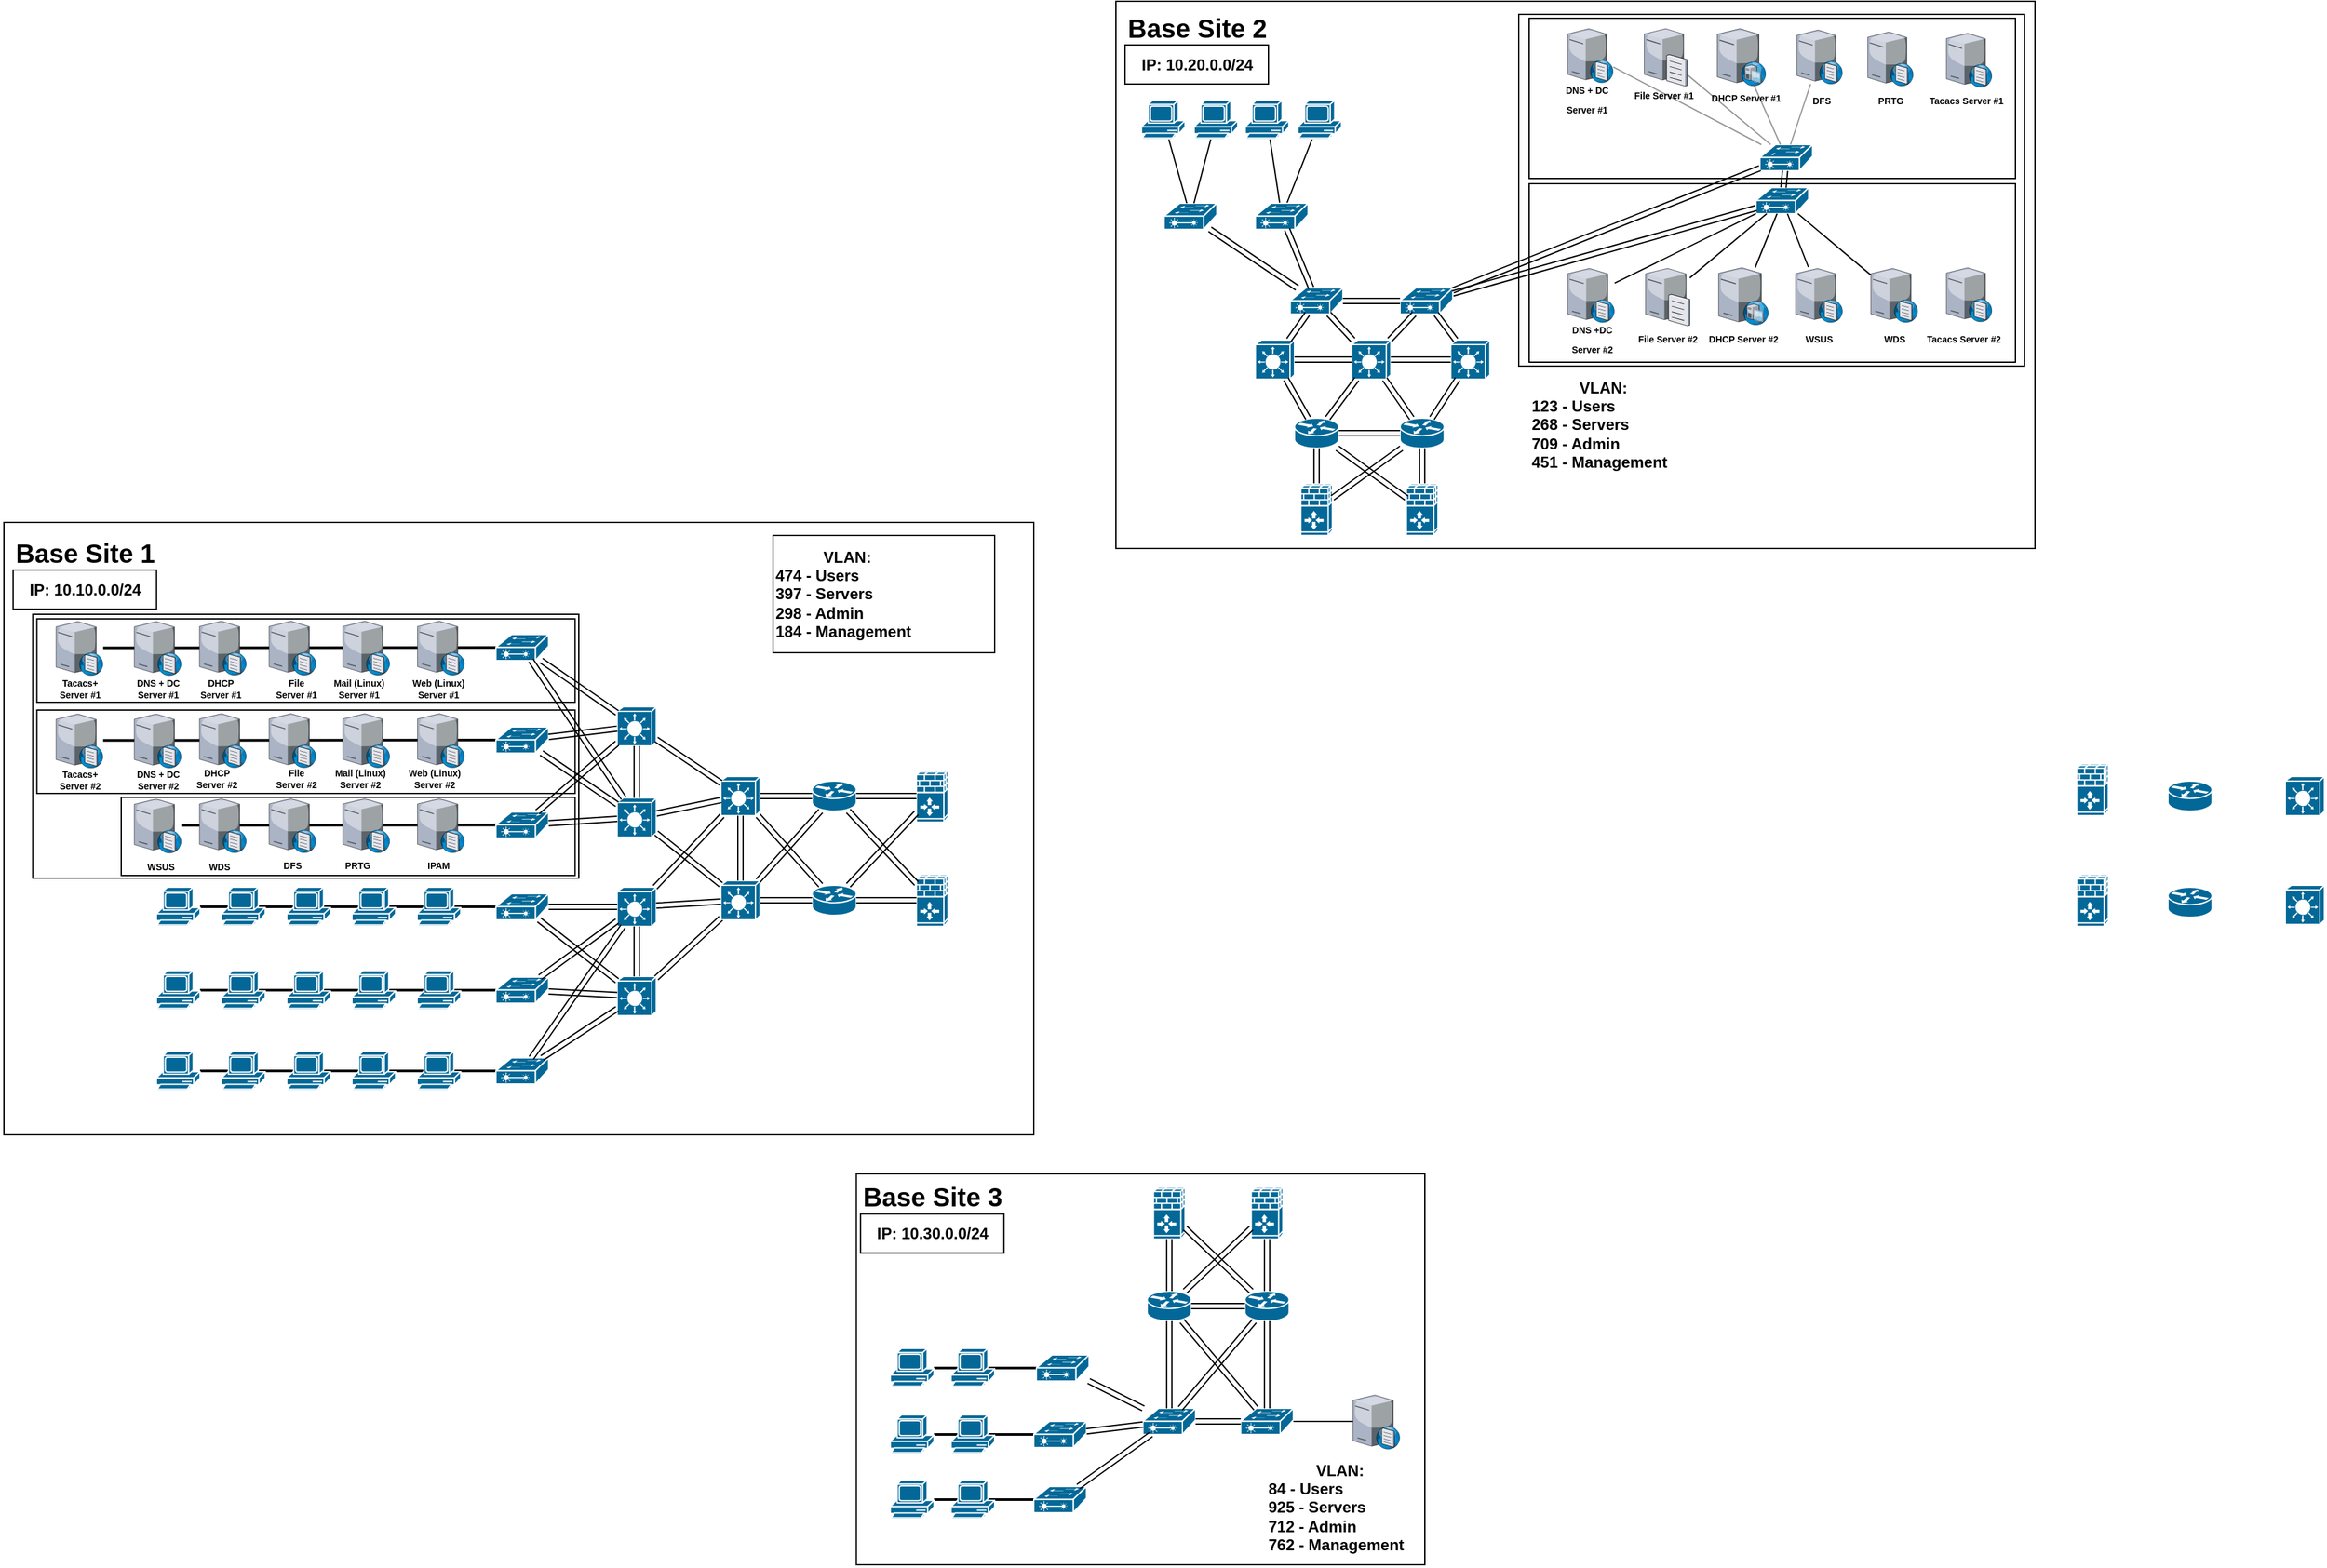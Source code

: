 <mxfile version="21.6.6" type="github">
  <diagram name="Page-1" id="qE-UySCiM_zAtCRFpwRg">
    <mxGraphModel dx="1793" dy="988" grid="1" gridSize="10" guides="1" tooltips="1" connect="1" arrows="1" fold="1" page="1" pageScale="1" pageWidth="3000" pageHeight="3000" math="0" shadow="0">
      <root>
        <mxCell id="0" />
        <mxCell id="1" parent="0" />
        <mxCell id="vFInMMs2sa7jWwvW7ep4-281" value="" style="endArrow=none;html=1;rounded=0;strokeWidth=2;" edge="1" parent="1" source="vFInMMs2sa7jWwvW7ep4-254" target="vFInMMs2sa7jWwvW7ep4-263">
          <mxGeometry width="50" height="50" relative="1" as="geometry">
            <mxPoint x="1092" y="1299" as="sourcePoint" />
            <mxPoint x="1013" y="1299" as="targetPoint" />
          </mxGeometry>
        </mxCell>
        <mxCell id="vFInMMs2sa7jWwvW7ep4-280" value="" style="endArrow=none;html=1;rounded=0;strokeWidth=2;" edge="1" parent="1" source="vFInMMs2sa7jWwvW7ep4-255" target="vFInMMs2sa7jWwvW7ep4-261">
          <mxGeometry width="50" height="50" relative="1" as="geometry">
            <mxPoint x="1082" y="1289" as="sourcePoint" />
            <mxPoint x="1003" y="1289" as="targetPoint" />
          </mxGeometry>
        </mxCell>
        <mxCell id="vFInMMs2sa7jWwvW7ep4-279" value="" style="endArrow=none;html=1;rounded=0;strokeWidth=2;" edge="1" parent="1" source="vFInMMs2sa7jWwvW7ep4-256" target="vFInMMs2sa7jWwvW7ep4-259">
          <mxGeometry width="50" height="50" relative="1" as="geometry">
            <mxPoint x="1070" y="1231.08" as="sourcePoint" />
            <mxPoint x="843" y="1231.08" as="targetPoint" />
          </mxGeometry>
        </mxCell>
        <mxCell id="vFInMMs2sa7jWwvW7ep4-246" value="" style="rounded=0;whiteSpace=wrap;html=1;fillColor=none;" vertex="1" parent="1">
          <mxGeometry x="370" y="841" width="348.14" height="60" as="geometry" />
        </mxCell>
        <mxCell id="vFInMMs2sa7jWwvW7ep4-240" value="" style="rounded=0;whiteSpace=wrap;html=1;fillColor=none;" vertex="1" parent="1">
          <mxGeometry x="280" y="630" width="790" height="470" as="geometry" />
        </mxCell>
        <mxCell id="vFInMMs2sa7jWwvW7ep4-243" value="" style="rounded=0;whiteSpace=wrap;html=1;fillColor=none;" vertex="1" parent="1">
          <mxGeometry x="302.15" y="700.5" width="418.85" height="202.5" as="geometry" />
        </mxCell>
        <mxCell id="vFInMMs2sa7jWwvW7ep4-208" value="" style="endArrow=none;html=1;rounded=0;strokeWidth=2;" edge="1" parent="1" source="vFInMMs2sa7jWwvW7ep4-140" target="vFInMMs2sa7jWwvW7ep4-158">
          <mxGeometry width="50" height="50" relative="1" as="geometry">
            <mxPoint x="667" y="935" as="sourcePoint" />
            <mxPoint x="440" y="935" as="targetPoint" />
          </mxGeometry>
        </mxCell>
        <mxCell id="vFInMMs2sa7jWwvW7ep4-209" value="" style="endArrow=none;html=1;rounded=0;strokeWidth=2;" edge="1" parent="1" source="vFInMMs2sa7jWwvW7ep4-139" target="vFInMMs2sa7jWwvW7ep4-153">
          <mxGeometry width="50" height="50" relative="1" as="geometry">
            <mxPoint x="677" y="945" as="sourcePoint" />
            <mxPoint x="450" y="945" as="targetPoint" />
          </mxGeometry>
        </mxCell>
        <mxCell id="vFInMMs2sa7jWwvW7ep4-204" value="" style="endArrow=none;html=1;rounded=0;strokeWidth=2;" edge="1" parent="1" source="vFInMMs2sa7jWwvW7ep4-138" target="vFInMMs2sa7jWwvW7ep4-148">
          <mxGeometry width="50" height="50" relative="1" as="geometry">
            <mxPoint x="908" y="647" as="sourcePoint" />
            <mxPoint x="800" y="700" as="targetPoint" />
          </mxGeometry>
        </mxCell>
        <mxCell id="vFInMMs2sa7jWwvW7ep4-207" value="" style="endArrow=none;html=1;rounded=0;strokeWidth=2;" edge="1" parent="1" source="vFInMMs2sa7jWwvW7ep4-170" target="vFInMMs2sa7jWwvW7ep4-175">
          <mxGeometry width="50" height="50" relative="1" as="geometry">
            <mxPoint x="667" y="807" as="sourcePoint" />
            <mxPoint x="366" y="807" as="targetPoint" />
          </mxGeometry>
        </mxCell>
        <mxCell id="vFInMMs2sa7jWwvW7ep4-205" value="" style="endArrow=none;html=1;rounded=0;strokeWidth=2;" edge="1" parent="1" source="vFInMMs2sa7jWwvW7ep4-164" target="vFInMMs2sa7jWwvW7ep4-194">
          <mxGeometry width="50" height="50" relative="1" as="geometry">
            <mxPoint x="918" y="657" as="sourcePoint" />
            <mxPoint x="810" y="710" as="targetPoint" />
          </mxGeometry>
        </mxCell>
        <mxCell id="vFInMMs2sa7jWwvW7ep4-206" value="" style="endArrow=none;html=1;rounded=0;strokeWidth=2;" edge="1" parent="1" source="vFInMMs2sa7jWwvW7ep4-133" target="vFInMMs2sa7jWwvW7ep4-193">
          <mxGeometry width="50" height="50" relative="1" as="geometry">
            <mxPoint x="928" y="667" as="sourcePoint" />
            <mxPoint x="820" y="720" as="targetPoint" />
          </mxGeometry>
        </mxCell>
        <mxCell id="vFInMMs2sa7jWwvW7ep4-110" value="" style="rounded=0;whiteSpace=wrap;html=1;fillColor=none;" vertex="1" parent="1">
          <mxGeometry x="1133" y="230" width="705" height="420" as="geometry" />
        </mxCell>
        <mxCell id="vFInMMs2sa7jWwvW7ep4-107" value="" style="rounded=0;whiteSpace=wrap;html=1;fillColor=none;" vertex="1" parent="1">
          <mxGeometry x="1450" y="243" width="373" height="123" as="geometry" />
        </mxCell>
        <mxCell id="vFInMMs2sa7jWwvW7ep4-106" value="" style="rounded=0;whiteSpace=wrap;html=1;fillColor=none;" vertex="1" parent="1">
          <mxGeometry x="1442" y="240" width="388" height="270" as="geometry" />
        </mxCell>
        <mxCell id="vFInMMs2sa7jWwvW7ep4-108" value="" style="rounded=0;whiteSpace=wrap;html=1;fillColor=none;" vertex="1" parent="1">
          <mxGeometry x="1450" y="370" width="373" height="137" as="geometry" />
        </mxCell>
        <mxCell id="vFInMMs2sa7jWwvW7ep4-4" value="" style="shape=mxgraph.cisco.routers.router;html=1;pointerEvents=1;dashed=0;fillColor=#036897;strokeColor=#ffffff;strokeWidth=1;verticalLabelPosition=bottom;verticalAlign=top;align=center;outlineConnect=0;" vertex="1" parent="1">
          <mxGeometry x="1270" y="550" width="33.85" height="23" as="geometry" />
        </mxCell>
        <mxCell id="vFInMMs2sa7jWwvW7ep4-6" value="" style="shape=mxgraph.cisco.switches.layer_3_switch;html=1;pointerEvents=1;dashed=0;fillColor=#036897;strokeColor=#ffffff;strokeWidth=1;verticalLabelPosition=bottom;verticalAlign=top;align=center;outlineConnect=0;" vertex="1" parent="1">
          <mxGeometry x="1240" y="490" width="30" height="30" as="geometry" />
        </mxCell>
        <mxCell id="vFInMMs2sa7jWwvW7ep4-7" value="" style="shape=mxgraph.cisco.security.ios_firewall;html=1;pointerEvents=1;dashed=0;fillColor=#036897;strokeColor=#ffffff;strokeWidth=1;verticalLabelPosition=bottom;verticalAlign=top;align=center;outlineConnect=0;" vertex="1" parent="1">
          <mxGeometry x="1274.81" y="600" width="24.24" height="40" as="geometry" />
        </mxCell>
        <object label="" id="vFInMMs2sa7jWwvW7ep4-11">
          <mxCell style="shape=mxgraph.cisco.security.ios_firewall;html=1;pointerEvents=1;dashed=0;fillColor=#036897;strokeColor=#ffffff;strokeWidth=1;verticalLabelPosition=bottom;verticalAlign=top;align=center;outlineConnect=0;" vertex="1" parent="1">
            <mxGeometry x="1355.81" y="600" width="24.24" height="40" as="geometry" />
          </mxCell>
        </object>
        <mxCell id="vFInMMs2sa7jWwvW7ep4-12" value="" style="shape=mxgraph.cisco.routers.router;html=1;pointerEvents=1;dashed=0;fillColor=#036897;strokeColor=#ffffff;strokeWidth=1;verticalLabelPosition=bottom;verticalAlign=top;align=center;outlineConnect=0;" vertex="1" parent="1">
          <mxGeometry x="1351" y="550" width="33.85" height="23" as="geometry" />
        </mxCell>
        <mxCell id="vFInMMs2sa7jWwvW7ep4-13" value="" style="shape=mxgraph.cisco.switches.layer_3_switch;html=1;pointerEvents=1;dashed=0;fillColor=#036897;strokeColor=#ffffff;strokeWidth=1;verticalLabelPosition=bottom;verticalAlign=top;align=center;outlineConnect=0;" vertex="1" parent="1">
          <mxGeometry x="1313.85" y="490" width="30" height="30" as="geometry" />
        </mxCell>
        <mxCell id="vFInMMs2sa7jWwvW7ep4-14" value="" style="shape=mxgraph.cisco.switches.layer_3_switch;html=1;pointerEvents=1;dashed=0;fillColor=#036897;strokeColor=#ffffff;strokeWidth=1;verticalLabelPosition=bottom;verticalAlign=top;align=center;outlineConnect=0;" vertex="1" parent="1">
          <mxGeometry x="1389.85" y="490" width="30" height="30" as="geometry" />
        </mxCell>
        <mxCell id="vFInMMs2sa7jWwvW7ep4-17" value="" style="shape=mxgraph.cisco.computers_and_peripherals.pc;html=1;pointerEvents=1;dashed=0;fillColor=#036897;strokeColor=#ffffff;strokeWidth=1;verticalLabelPosition=bottom;verticalAlign=top;align=center;outlineConnect=0;" vertex="1" parent="1">
          <mxGeometry x="1272.62" y="306" width="33.43" height="30" as="geometry" />
        </mxCell>
        <mxCell id="vFInMMs2sa7jWwvW7ep4-18" value="" style="shape=mxgraph.cisco.switches.layer_2_remote_switch;html=1;pointerEvents=1;dashed=0;fillColor=#036897;strokeColor=#ffffff;strokeWidth=1;verticalLabelPosition=bottom;verticalAlign=top;align=center;outlineConnect=0;" vertex="1" parent="1">
          <mxGeometry x="1266.73" y="450" width="40.4" height="20" as="geometry" />
        </mxCell>
        <mxCell id="vFInMMs2sa7jWwvW7ep4-19" value="" style="shape=mxgraph.cisco.switches.layer_2_remote_switch;html=1;pointerEvents=1;dashed=0;fillColor=#036897;strokeColor=#ffffff;strokeWidth=1;verticalLabelPosition=bottom;verticalAlign=top;align=center;outlineConnect=0;" vertex="1" parent="1">
          <mxGeometry x="1351" y="450" width="40.4" height="20" as="geometry" />
        </mxCell>
        <mxCell id="vFInMMs2sa7jWwvW7ep4-21" value="" style="shape=mxgraph.cisco.computers_and_peripherals.pc;html=1;pointerEvents=1;dashed=0;fillColor=#036897;strokeColor=#ffffff;strokeWidth=1;verticalLabelPosition=bottom;verticalAlign=top;align=center;outlineConnect=0;" vertex="1" parent="1">
          <mxGeometry x="1232.22" y="306" width="33.43" height="30" as="geometry" />
        </mxCell>
        <mxCell id="vFInMMs2sa7jWwvW7ep4-22" value="" style="verticalLabelPosition=bottom;sketch=0;aspect=fixed;html=1;verticalAlign=top;strokeColor=none;align=center;outlineConnect=0;shape=mxgraph.citrix.file_server;" vertex="1" parent="1">
          <mxGeometry x="1538.28" y="250" width="32.94" height="45" as="geometry" />
        </mxCell>
        <mxCell id="vFInMMs2sa7jWwvW7ep4-23" value="&lt;b&gt;&lt;font style=&quot;font-size: 7px;&quot;&gt;File Server #1&lt;/font&gt;&lt;/b&gt;" style="text;html=1;align=center;verticalAlign=middle;resizable=0;points=[];autosize=1;strokeColor=none;fillColor=none;" vertex="1" parent="1">
          <mxGeometry x="1517.92" y="286" width="70" height="30" as="geometry" />
        </mxCell>
        <mxCell id="vFInMMs2sa7jWwvW7ep4-24" value="" style="verticalLabelPosition=bottom;sketch=0;aspect=fixed;html=1;verticalAlign=top;strokeColor=none;align=center;outlineConnect=0;shape=mxgraph.citrix.file_server;" vertex="1" parent="1">
          <mxGeometry x="1539.28" y="434" width="33.94" height="45" as="geometry" />
        </mxCell>
        <mxCell id="vFInMMs2sa7jWwvW7ep4-25" value="&lt;b&gt;&lt;font style=&quot;font-size: 7px;&quot;&gt;File Server #2&lt;/font&gt;&lt;/b&gt;" style="text;html=1;align=center;verticalAlign=middle;resizable=0;points=[];autosize=1;strokeColor=none;fillColor=none;" vertex="1" parent="1">
          <mxGeometry x="1520.75" y="473" width="70" height="30" as="geometry" />
        </mxCell>
        <mxCell id="vFInMMs2sa7jWwvW7ep4-26" value="" style="verticalLabelPosition=bottom;sketch=0;aspect=fixed;html=1;verticalAlign=top;strokeColor=none;align=center;outlineConnect=0;shape=mxgraph.citrix.dhcp_server;" vertex="1" parent="1">
          <mxGeometry x="1594.33" y="251" width="37.16" height="44" as="geometry" />
        </mxCell>
        <mxCell id="vFInMMs2sa7jWwvW7ep4-27" value="&lt;b&gt;&lt;font style=&quot;font-size: 7px;&quot;&gt;DHCP Server #1&lt;/font&gt;&lt;/b&gt;" style="text;html=1;align=center;verticalAlign=middle;resizable=0;points=[];autosize=1;strokeColor=none;fillColor=none;" vertex="1" parent="1">
          <mxGeometry x="1575.91" y="288" width="80" height="30" as="geometry" />
        </mxCell>
        <mxCell id="vFInMMs2sa7jWwvW7ep4-29" value="&lt;b&gt;&lt;font style=&quot;font-size: 7px;&quot;&gt;DHCP Server #2&lt;/font&gt;&lt;/b&gt;" style="text;html=1;align=center;verticalAlign=middle;resizable=0;points=[];autosize=1;strokeColor=none;fillColor=none;" vertex="1" parent="1">
          <mxGeometry x="1573.91" y="473" width="80" height="30" as="geometry" />
        </mxCell>
        <mxCell id="vFInMMs2sa7jWwvW7ep4-30" value="" style="verticalLabelPosition=bottom;sketch=0;aspect=fixed;html=1;verticalAlign=top;strokeColor=none;align=center;outlineConnect=0;shape=mxgraph.citrix.dns_server;" vertex="1" parent="1">
          <mxGeometry x="1479.43" y="250" width="35.15" height="42.5" as="geometry" />
        </mxCell>
        <mxCell id="vFInMMs2sa7jWwvW7ep4-31" value="&lt;b&gt;&lt;font style=&quot;font-size: 7px;&quot;&gt;DNS + DC&lt;br&gt;Server #1&lt;/font&gt;&lt;/b&gt;" style="text;html=1;align=center;verticalAlign=middle;resizable=0;points=[];autosize=1;strokeColor=none;fillColor=none;" vertex="1" parent="1">
          <mxGeometry x="1463.62" y="284" width="60" height="40" as="geometry" />
        </mxCell>
        <mxCell id="vFInMMs2sa7jWwvW7ep4-32" value="" style="verticalLabelPosition=bottom;sketch=0;aspect=fixed;html=1;verticalAlign=top;strokeColor=none;align=center;outlineConnect=0;shape=mxgraph.citrix.dns_server;" vertex="1" parent="1">
          <mxGeometry x="1479.43" y="434" width="36.15" height="42.5" as="geometry" />
        </mxCell>
        <mxCell id="vFInMMs2sa7jWwvW7ep4-33" value="&lt;b&gt;&lt;font style=&quot;font-size: 7px;&quot;&gt;DNS +DC&lt;br&gt;Server #2&lt;/font&gt;&lt;/b&gt;" style="text;html=1;align=center;verticalAlign=middle;resizable=0;points=[];autosize=1;strokeColor=none;fillColor=none;" vertex="1" parent="1">
          <mxGeometry x="1468" y="468" width="60" height="40" as="geometry" />
        </mxCell>
        <mxCell id="vFInMMs2sa7jWwvW7ep4-35" value="" style="verticalLabelPosition=bottom;sketch=0;aspect=fixed;html=1;verticalAlign=top;strokeColor=none;align=center;outlineConnect=0;shape=mxgraph.citrix.dns_server;" vertex="1" parent="1">
          <mxGeometry x="1654.42" y="434" width="36.15" height="42.5" as="geometry" />
        </mxCell>
        <mxCell id="vFInMMs2sa7jWwvW7ep4-36" value="&lt;span style=&quot;font-size: 7px;&quot;&gt;&lt;b&gt;WSUS&lt;/b&gt;&lt;/span&gt;" style="text;html=1;align=center;verticalAlign=middle;resizable=0;points=[];autosize=1;strokeColor=none;fillColor=none;" vertex="1" parent="1">
          <mxGeometry x="1652" y="473" width="40" height="30" as="geometry" />
        </mxCell>
        <mxCell id="vFInMMs2sa7jWwvW7ep4-37" value="" style="verticalLabelPosition=bottom;sketch=0;aspect=fixed;html=1;verticalAlign=top;strokeColor=none;align=center;outlineConnect=0;shape=mxgraph.citrix.dns_server;" vertex="1" parent="1">
          <mxGeometry x="1712.09" y="434" width="36.15" height="42.5" as="geometry" />
        </mxCell>
        <mxCell id="vFInMMs2sa7jWwvW7ep4-38" value="&lt;span style=&quot;font-size: 7px;&quot;&gt;&lt;b&gt;WDS&lt;/b&gt;&lt;/span&gt;" style="text;html=1;align=center;verticalAlign=middle;resizable=0;points=[];autosize=1;strokeColor=none;fillColor=none;" vertex="1" parent="1">
          <mxGeometry x="1709.66" y="473" width="40" height="30" as="geometry" />
        </mxCell>
        <mxCell id="vFInMMs2sa7jWwvW7ep4-40" value="" style="verticalLabelPosition=bottom;sketch=0;aspect=fixed;html=1;verticalAlign=top;strokeColor=none;align=center;outlineConnect=0;shape=mxgraph.citrix.dns_server;" vertex="1" parent="1">
          <mxGeometry x="1655.34" y="251" width="35.15" height="42.5" as="geometry" />
        </mxCell>
        <mxCell id="vFInMMs2sa7jWwvW7ep4-41" value="&lt;span style=&quot;font-size: 7px;&quot;&gt;&lt;b&gt;DFS&lt;/b&gt;&lt;/span&gt;" style="text;html=1;align=center;verticalAlign=middle;resizable=0;points=[];autosize=1;strokeColor=none;fillColor=none;" vertex="1" parent="1">
          <mxGeometry x="1653.91" y="289.5" width="40" height="30" as="geometry" />
        </mxCell>
        <mxCell id="vFInMMs2sa7jWwvW7ep4-42" value="" style="shape=mxgraph.cisco.switches.layer_2_remote_switch;html=1;pointerEvents=1;dashed=0;fillColor=#036897;strokeColor=#ffffff;strokeWidth=1;verticalLabelPosition=bottom;verticalAlign=top;align=center;outlineConnect=0;" vertex="1" parent="1">
          <mxGeometry x="1627" y="340" width="40.4" height="20" as="geometry" />
        </mxCell>
        <mxCell id="vFInMMs2sa7jWwvW7ep4-44" value="" style="endArrow=none;html=1;rounded=0;strokeWidth=1;shape=link;" edge="1" parent="1" source="vFInMMs2sa7jWwvW7ep4-19" target="vFInMMs2sa7jWwvW7ep4-42">
          <mxGeometry width="50" height="50" relative="1" as="geometry">
            <mxPoint x="1351" y="450" as="sourcePoint" />
            <mxPoint x="1405.15" y="370" as="targetPoint" />
          </mxGeometry>
        </mxCell>
        <mxCell id="vFInMMs2sa7jWwvW7ep4-55" value="" style="endArrow=none;html=1;rounded=0;strokeWidth=1;shape=link;" edge="1" parent="1" source="vFInMMs2sa7jWwvW7ep4-18" target="vFInMMs2sa7jWwvW7ep4-19">
          <mxGeometry width="50" height="50" relative="1" as="geometry">
            <mxPoint x="1396" y="460" as="sourcePoint" />
            <mxPoint x="1477" y="410" as="targetPoint" />
          </mxGeometry>
        </mxCell>
        <mxCell id="vFInMMs2sa7jWwvW7ep4-56" value="" style="endArrow=none;html=1;rounded=0;strokeWidth=1;shape=link;" edge="1" parent="1" source="vFInMMs2sa7jWwvW7ep4-13" target="vFInMMs2sa7jWwvW7ep4-19">
          <mxGeometry width="50" height="50" relative="1" as="geometry">
            <mxPoint x="1317" y="470" as="sourcePoint" />
            <mxPoint x="1355" y="470" as="targetPoint" />
          </mxGeometry>
        </mxCell>
        <mxCell id="vFInMMs2sa7jWwvW7ep4-57" value="" style="endArrow=none;html=1;rounded=0;strokeWidth=1;shape=link;" edge="1" parent="1" source="vFInMMs2sa7jWwvW7ep4-14" target="vFInMMs2sa7jWwvW7ep4-19">
          <mxGeometry width="50" height="50" relative="1" as="geometry">
            <mxPoint x="1389.853" y="490" as="sourcePoint" />
            <mxPoint x="1372.431" y="470" as="targetPoint" />
          </mxGeometry>
        </mxCell>
        <mxCell id="vFInMMs2sa7jWwvW7ep4-58" value="" style="endArrow=none;html=1;rounded=0;strokeWidth=1;shape=link;" edge="1" parent="1" source="vFInMMs2sa7jWwvW7ep4-18" target="vFInMMs2sa7jWwvW7ep4-13">
          <mxGeometry width="50" height="50" relative="1" as="geometry">
            <mxPoint x="1337" y="490" as="sourcePoint" />
            <mxPoint x="1375" y="490" as="targetPoint" />
          </mxGeometry>
        </mxCell>
        <mxCell id="vFInMMs2sa7jWwvW7ep4-59" value="" style="endArrow=none;html=1;rounded=0;strokeWidth=1;shape=link;" edge="1" parent="1" source="vFInMMs2sa7jWwvW7ep4-6" target="vFInMMs2sa7jWwvW7ep4-13">
          <mxGeometry width="50" height="50" relative="1" as="geometry">
            <mxPoint x="1347" y="500" as="sourcePoint" />
            <mxPoint x="1385" y="500" as="targetPoint" />
          </mxGeometry>
        </mxCell>
        <mxCell id="vFInMMs2sa7jWwvW7ep4-60" value="" style="endArrow=none;html=1;rounded=0;strokeWidth=1;shape=link;" edge="1" parent="1" source="vFInMMs2sa7jWwvW7ep4-13" target="vFInMMs2sa7jWwvW7ep4-14">
          <mxGeometry width="50" height="50" relative="1" as="geometry">
            <mxPoint x="1357" y="510" as="sourcePoint" />
            <mxPoint x="1395" y="510" as="targetPoint" />
          </mxGeometry>
        </mxCell>
        <mxCell id="vFInMMs2sa7jWwvW7ep4-61" value="" style="endArrow=none;html=1;rounded=0;strokeWidth=1;shape=link;" edge="1" parent="1" source="vFInMMs2sa7jWwvW7ep4-18" target="vFInMMs2sa7jWwvW7ep4-6">
          <mxGeometry width="50" height="50" relative="1" as="geometry">
            <mxPoint x="1367" y="520" as="sourcePoint" />
            <mxPoint x="1405" y="520" as="targetPoint" />
          </mxGeometry>
        </mxCell>
        <mxCell id="vFInMMs2sa7jWwvW7ep4-62" value="" style="shape=mxgraph.cisco.switches.layer_2_remote_switch;html=1;pointerEvents=1;dashed=0;fillColor=#036897;strokeColor=#ffffff;strokeWidth=1;verticalLabelPosition=bottom;verticalAlign=top;align=center;outlineConnect=0;" vertex="1" parent="1">
          <mxGeometry x="1170" y="385" width="40.4" height="20" as="geometry" />
        </mxCell>
        <mxCell id="vFInMMs2sa7jWwvW7ep4-63" value="" style="endArrow=none;html=1;rounded=0;strokeWidth=1;shape=link;" edge="1" parent="1" source="vFInMMs2sa7jWwvW7ep4-18" target="vFInMMs2sa7jWwvW7ep4-62">
          <mxGeometry width="50" height="50" relative="1" as="geometry">
            <mxPoint x="1396" y="460" as="sourcePoint" />
            <mxPoint x="1477" y="410" as="targetPoint" />
          </mxGeometry>
        </mxCell>
        <mxCell id="vFInMMs2sa7jWwvW7ep4-64" value="" style="endArrow=none;html=1;rounded=0;strokeWidth=1;shape=link;" edge="1" parent="1" source="vFInMMs2sa7jWwvW7ep4-12" target="vFInMMs2sa7jWwvW7ep4-14">
          <mxGeometry width="50" height="50" relative="1" as="geometry">
            <mxPoint x="1406" y="470" as="sourcePoint" />
            <mxPoint x="1487" y="420" as="targetPoint" />
          </mxGeometry>
        </mxCell>
        <mxCell id="vFInMMs2sa7jWwvW7ep4-65" value="" style="endArrow=none;html=1;rounded=0;strokeWidth=1;shape=link;" edge="1" parent="1" source="vFInMMs2sa7jWwvW7ep4-12" target="vFInMMs2sa7jWwvW7ep4-13">
          <mxGeometry width="50" height="50" relative="1" as="geometry">
            <mxPoint x="1416" y="480" as="sourcePoint" />
            <mxPoint x="1497" y="430" as="targetPoint" />
          </mxGeometry>
        </mxCell>
        <mxCell id="vFInMMs2sa7jWwvW7ep4-66" value="" style="endArrow=none;html=1;rounded=0;strokeWidth=1;shape=link;" edge="1" parent="1" source="vFInMMs2sa7jWwvW7ep4-4" target="vFInMMs2sa7jWwvW7ep4-13">
          <mxGeometry width="50" height="50" relative="1" as="geometry">
            <mxPoint x="1426" y="490" as="sourcePoint" />
            <mxPoint x="1507" y="440" as="targetPoint" />
          </mxGeometry>
        </mxCell>
        <mxCell id="vFInMMs2sa7jWwvW7ep4-67" value="" style="endArrow=none;html=1;rounded=0;strokeWidth=1;shape=link;" edge="1" parent="1" source="vFInMMs2sa7jWwvW7ep4-6" target="vFInMMs2sa7jWwvW7ep4-4">
          <mxGeometry width="50" height="50" relative="1" as="geometry">
            <mxPoint x="1436" y="500" as="sourcePoint" />
            <mxPoint x="1517" y="450" as="targetPoint" />
          </mxGeometry>
        </mxCell>
        <mxCell id="vFInMMs2sa7jWwvW7ep4-68" value="" style="endArrow=none;html=1;rounded=0;strokeWidth=1;shape=link;" edge="1" parent="1" source="vFInMMs2sa7jWwvW7ep4-12" target="vFInMMs2sa7jWwvW7ep4-11">
          <mxGeometry width="50" height="50" relative="1" as="geometry">
            <mxPoint x="1446" y="510" as="sourcePoint" />
            <mxPoint x="1527" y="460" as="targetPoint" />
          </mxGeometry>
        </mxCell>
        <mxCell id="vFInMMs2sa7jWwvW7ep4-69" value="" style="endArrow=none;html=1;rounded=0;strokeWidth=1;shape=link;" edge="1" parent="1" source="vFInMMs2sa7jWwvW7ep4-4" target="vFInMMs2sa7jWwvW7ep4-12">
          <mxGeometry width="50" height="50" relative="1" as="geometry">
            <mxPoint x="1456" y="520" as="sourcePoint" />
            <mxPoint x="1537" y="470" as="targetPoint" />
          </mxGeometry>
        </mxCell>
        <mxCell id="vFInMMs2sa7jWwvW7ep4-70" value="" style="endArrow=none;html=1;rounded=0;strokeWidth=1;shape=link;entryX=0.5;entryY=1;entryDx=0;entryDy=0;entryPerimeter=0;" edge="1" parent="1" source="vFInMMs2sa7jWwvW7ep4-7" target="vFInMMs2sa7jWwvW7ep4-4">
          <mxGeometry width="50" height="50" relative="1" as="geometry">
            <mxPoint x="1466" y="530" as="sourcePoint" />
            <mxPoint x="1547" y="480" as="targetPoint" />
          </mxGeometry>
        </mxCell>
        <mxCell id="vFInMMs2sa7jWwvW7ep4-71" value="" style="endArrow=none;html=1;rounded=0;strokeWidth=1;shape=link;" edge="1" parent="1" source="vFInMMs2sa7jWwvW7ep4-7" target="vFInMMs2sa7jWwvW7ep4-12">
          <mxGeometry width="50" height="50" relative="1" as="geometry">
            <mxPoint x="1476" y="540" as="sourcePoint" />
            <mxPoint x="1557" y="490" as="targetPoint" />
          </mxGeometry>
        </mxCell>
        <mxCell id="vFInMMs2sa7jWwvW7ep4-72" value="" style="shape=mxgraph.cisco.computers_and_peripherals.pc;html=1;pointerEvents=1;dashed=0;fillColor=#036897;strokeColor=#ffffff;strokeWidth=1;verticalLabelPosition=bottom;verticalAlign=top;align=center;outlineConnect=0;" vertex="1" parent="1">
          <mxGeometry x="1193.02" y="306" width="33.43" height="30" as="geometry" />
        </mxCell>
        <mxCell id="vFInMMs2sa7jWwvW7ep4-73" value="" style="shape=mxgraph.cisco.computers_and_peripherals.pc;html=1;pointerEvents=1;dashed=0;fillColor=#036897;strokeColor=#ffffff;strokeWidth=1;verticalLabelPosition=bottom;verticalAlign=top;align=center;outlineConnect=0;" vertex="1" parent="1">
          <mxGeometry x="1152.62" y="306" width="33.43" height="30" as="geometry" />
        </mxCell>
        <mxCell id="vFInMMs2sa7jWwvW7ep4-76" value="" style="endArrow=none;html=1;rounded=0;strokeWidth=1;shape=link;" edge="1" parent="1" source="vFInMMs2sa7jWwvW7ep4-11" target="vFInMMs2sa7jWwvW7ep4-4">
          <mxGeometry width="50" height="50" relative="1" as="geometry">
            <mxPoint x="1309" y="621" as="sourcePoint" />
            <mxPoint x="1362" y="583" as="targetPoint" />
          </mxGeometry>
        </mxCell>
        <mxCell id="vFInMMs2sa7jWwvW7ep4-81" value="" style="endArrow=none;html=1;rounded=0;" edge="1" parent="1" source="vFInMMs2sa7jWwvW7ep4-86" target="vFInMMs2sa7jWwvW7ep4-17">
          <mxGeometry width="50" height="50" relative="1" as="geometry">
            <mxPoint x="1497" y="396" as="sourcePoint" />
            <mxPoint x="1467" y="266" as="targetPoint" />
          </mxGeometry>
        </mxCell>
        <mxCell id="vFInMMs2sa7jWwvW7ep4-82" value="" style="endArrow=none;html=1;rounded=0;" edge="1" parent="1" source="vFInMMs2sa7jWwvW7ep4-86" target="vFInMMs2sa7jWwvW7ep4-21">
          <mxGeometry width="50" height="50" relative="1" as="geometry">
            <mxPoint x="1245" y="396" as="sourcePoint" />
            <mxPoint x="1287" y="346" as="targetPoint" />
          </mxGeometry>
        </mxCell>
        <mxCell id="vFInMMs2sa7jWwvW7ep4-83" value="" style="endArrow=none;html=1;rounded=0;" edge="1" parent="1" source="vFInMMs2sa7jWwvW7ep4-62" target="vFInMMs2sa7jWwvW7ep4-72">
          <mxGeometry width="50" height="50" relative="1" as="geometry">
            <mxPoint x="1255" y="406" as="sourcePoint" />
            <mxPoint x="1297" y="356" as="targetPoint" />
          </mxGeometry>
        </mxCell>
        <mxCell id="vFInMMs2sa7jWwvW7ep4-84" value="" style="endArrow=none;html=1;rounded=0;" edge="1" parent="1" source="vFInMMs2sa7jWwvW7ep4-62" target="vFInMMs2sa7jWwvW7ep4-73">
          <mxGeometry width="50" height="50" relative="1" as="geometry">
            <mxPoint x="1265" y="416" as="sourcePoint" />
            <mxPoint x="1307" y="366" as="targetPoint" />
          </mxGeometry>
        </mxCell>
        <mxCell id="vFInMMs2sa7jWwvW7ep4-86" value="" style="shape=mxgraph.cisco.switches.layer_2_remote_switch;html=1;pointerEvents=1;dashed=0;fillColor=#036897;strokeColor=#ffffff;strokeWidth=1;verticalLabelPosition=bottom;verticalAlign=top;align=center;outlineConnect=0;" vertex="1" parent="1">
          <mxGeometry x="1240" y="385" width="40.4" height="20" as="geometry" />
        </mxCell>
        <mxCell id="vFInMMs2sa7jWwvW7ep4-87" value="" style="endArrow=none;html=1;rounded=0;strokeWidth=1;shape=link;" edge="1" parent="1" source="vFInMMs2sa7jWwvW7ep4-18" target="vFInMMs2sa7jWwvW7ep4-86">
          <mxGeometry width="50" height="50" relative="1" as="geometry">
            <mxPoint x="1282" y="460" as="sourcePoint" />
            <mxPoint x="1215" y="415" as="targetPoint" />
          </mxGeometry>
        </mxCell>
        <mxCell id="vFInMMs2sa7jWwvW7ep4-91" value="" style="verticalLabelPosition=bottom;sketch=0;aspect=fixed;html=1;verticalAlign=top;strokeColor=none;align=center;outlineConnect=0;shape=mxgraph.citrix.dhcp_server;" vertex="1" parent="1">
          <mxGeometry x="1595.33" y="434.5" width="38.16" height="44" as="geometry" />
        </mxCell>
        <mxCell id="vFInMMs2sa7jWwvW7ep4-92" value="" style="shape=mxgraph.cisco.switches.layer_2_remote_switch;html=1;pointerEvents=1;dashed=0;fillColor=#036897;strokeColor=#ffffff;strokeWidth=1;verticalLabelPosition=bottom;verticalAlign=top;align=center;outlineConnect=0;" vertex="1" parent="1">
          <mxGeometry x="1624" y="373" width="40.4" height="20" as="geometry" />
        </mxCell>
        <mxCell id="vFInMMs2sa7jWwvW7ep4-93" value="" style="endArrow=none;html=1;rounded=0;strokeWidth=1;shape=link;" edge="1" parent="1" source="vFInMMs2sa7jWwvW7ep4-19" target="vFInMMs2sa7jWwvW7ep4-92">
          <mxGeometry width="50" height="50" relative="1" as="geometry">
            <mxPoint x="1393" y="460" as="sourcePoint" />
            <mxPoint x="1534" y="380" as="targetPoint" />
          </mxGeometry>
        </mxCell>
        <mxCell id="vFInMMs2sa7jWwvW7ep4-94" value="" style="endArrow=none;html=1;rounded=0;opacity=40;" edge="1" parent="1" source="vFInMMs2sa7jWwvW7ep4-42" target="vFInMMs2sa7jWwvW7ep4-30">
          <mxGeometry width="50" height="50" relative="1" as="geometry">
            <mxPoint x="1587.096" y="340" as="sourcePoint" />
            <mxPoint x="1319" y="346" as="targetPoint" />
          </mxGeometry>
        </mxCell>
        <mxCell id="vFInMMs2sa7jWwvW7ep4-95" value="" style="endArrow=none;html=1;rounded=0;opacity=40;" edge="1" parent="1" source="vFInMMs2sa7jWwvW7ep4-42" target="vFInMMs2sa7jWwvW7ep4-22">
          <mxGeometry width="50" height="50" relative="1" as="geometry">
            <mxPoint x="1594.335" y="340" as="sourcePoint" />
            <mxPoint x="1329" y="356" as="targetPoint" />
          </mxGeometry>
        </mxCell>
        <mxCell id="vFInMMs2sa7jWwvW7ep4-96" value="" style="endArrow=none;html=1;rounded=0;opacity=40;" edge="1" parent="1" source="vFInMMs2sa7jWwvW7ep4-42" target="vFInMMs2sa7jWwvW7ep4-26">
          <mxGeometry width="50" height="50" relative="1" as="geometry">
            <mxPoint x="1601.851" y="340" as="sourcePoint" />
            <mxPoint x="1568" y="305" as="targetPoint" />
          </mxGeometry>
        </mxCell>
        <mxCell id="vFInMMs2sa7jWwvW7ep4-97" value="" style="endArrow=none;html=1;rounded=0;opacity=40;" edge="1" parent="1" source="vFInMMs2sa7jWwvW7ep4-42" target="vFInMMs2sa7jWwvW7ep4-40">
          <mxGeometry width="50" height="50" relative="1" as="geometry">
            <mxPoint x="1609.552" y="340" as="sourcePoint" />
            <mxPoint x="1578" y="315" as="targetPoint" />
          </mxGeometry>
        </mxCell>
        <mxCell id="vFInMMs2sa7jWwvW7ep4-98" value="" style="endArrow=none;html=1;rounded=0;" edge="1" parent="1" source="vFInMMs2sa7jWwvW7ep4-92" target="vFInMMs2sa7jWwvW7ep4-32">
          <mxGeometry width="50" height="50" relative="1" as="geometry">
            <mxPoint x="1544" y="403" as="sourcePoint" />
            <mxPoint x="1536" y="348" as="targetPoint" />
          </mxGeometry>
        </mxCell>
        <mxCell id="vFInMMs2sa7jWwvW7ep4-99" value="" style="endArrow=none;html=1;rounded=0;" edge="1" parent="1" source="vFInMMs2sa7jWwvW7ep4-24" target="vFInMMs2sa7jWwvW7ep4-92">
          <mxGeometry width="50" height="50" relative="1" as="geometry">
            <mxPoint x="1554" y="413" as="sourcePoint" />
            <mxPoint x="1546" y="358" as="targetPoint" />
          </mxGeometry>
        </mxCell>
        <mxCell id="vFInMMs2sa7jWwvW7ep4-100" value="" style="endArrow=none;html=1;rounded=0;" edge="1" parent="1" source="vFInMMs2sa7jWwvW7ep4-91" target="vFInMMs2sa7jWwvW7ep4-92">
          <mxGeometry width="50" height="50" relative="1" as="geometry">
            <mxPoint x="1564" y="423" as="sourcePoint" />
            <mxPoint x="1556" y="368" as="targetPoint" />
          </mxGeometry>
        </mxCell>
        <mxCell id="vFInMMs2sa7jWwvW7ep4-101" value="" style="endArrow=none;html=1;rounded=0;" edge="1" parent="1" source="vFInMMs2sa7jWwvW7ep4-35" target="vFInMMs2sa7jWwvW7ep4-92">
          <mxGeometry width="50" height="50" relative="1" as="geometry">
            <mxPoint x="1574" y="433" as="sourcePoint" />
            <mxPoint x="1566" y="378" as="targetPoint" />
          </mxGeometry>
        </mxCell>
        <mxCell id="vFInMMs2sa7jWwvW7ep4-102" value="" style="endArrow=none;html=1;rounded=0;" edge="1" parent="1" source="vFInMMs2sa7jWwvW7ep4-92" target="vFInMMs2sa7jWwvW7ep4-37">
          <mxGeometry width="50" height="50" relative="1" as="geometry">
            <mxPoint x="1584" y="443" as="sourcePoint" />
            <mxPoint x="1576" y="388" as="targetPoint" />
          </mxGeometry>
        </mxCell>
        <mxCell id="vFInMMs2sa7jWwvW7ep4-103" value="" style="endArrow=none;html=1;rounded=0;strokeWidth=1;shape=link;" edge="1" parent="1" source="vFInMMs2sa7jWwvW7ep4-92" target="vFInMMs2sa7jWwvW7ep4-42">
          <mxGeometry width="50" height="50" relative="1" as="geometry">
            <mxPoint x="1400" y="460" as="sourcePoint" />
            <mxPoint x="1566" y="370" as="targetPoint" />
          </mxGeometry>
        </mxCell>
        <mxCell id="vFInMMs2sa7jWwvW7ep4-112" value="&lt;font style=&quot;font-size: 20px;&quot;&gt;&lt;b&gt;Base Site 2&lt;/b&gt;&lt;/font&gt;" style="text;html=1;align=center;verticalAlign=middle;resizable=0;points=[];autosize=1;strokeColor=none;fillColor=none;" vertex="1" parent="1">
          <mxGeometry x="1130" y="230" width="130" height="40" as="geometry" />
        </mxCell>
        <mxCell id="vFInMMs2sa7jWwvW7ep4-113" value="&lt;b&gt;IP: 10.20.0.0/24&lt;/b&gt;" style="text;html=1;align=center;verticalAlign=middle;resizable=0;points=[];autosize=1;strokeColor=default;fillColor=none;shadow=0;" vertex="1" parent="1">
          <mxGeometry x="1140" y="263.5" width="110" height="30" as="geometry" />
        </mxCell>
        <mxCell id="vFInMMs2sa7jWwvW7ep4-114" value="&lt;b style=&quot;&quot;&gt;&amp;nbsp; &amp;nbsp; &amp;nbsp; &amp;nbsp; &amp;nbsp; &amp;nbsp;VLAN: &lt;br&gt;123 - Users&lt;br&gt;268 - Servers&lt;br&gt;&lt;span style=&quot;&quot;&gt;&lt;span style=&quot;white-space: pre;&quot;&gt;709 - Admin&lt;br&gt;451 - Management&amp;nbsp;&amp;nbsp;&amp;nbsp;&amp;nbsp;&lt;/span&gt;&lt;/span&gt;&amp;nbsp; &amp;nbsp;&amp;nbsp;&lt;span style=&quot;&quot;&gt;&lt;span style=&quot;white-space: pre;&quot;&gt;&amp;nbsp;&amp;nbsp;&amp;nbsp;&amp;nbsp;&lt;/span&gt;&lt;/span&gt;&lt;/b&gt;" style="text;html=1;align=left;verticalAlign=middle;resizable=0;points=[];autosize=1;strokeColor=none;fillColor=none;" vertex="1" parent="1">
          <mxGeometry x="1450" y="510" width="170" height="90" as="geometry" />
        </mxCell>
        <mxCell id="vFInMMs2sa7jWwvW7ep4-116" value="" style="verticalLabelPosition=bottom;sketch=0;aspect=fixed;html=1;verticalAlign=top;strokeColor=none;align=center;outlineConnect=0;shape=mxgraph.citrix.dns_server;" vertex="1" parent="1">
          <mxGeometry x="1709.66" y="252.5" width="35.15" height="42.5" as="geometry" />
        </mxCell>
        <mxCell id="vFInMMs2sa7jWwvW7ep4-117" value="" style="verticalLabelPosition=bottom;sketch=0;aspect=fixed;html=1;verticalAlign=top;strokeColor=none;align=center;outlineConnect=0;shape=mxgraph.citrix.dns_server;" vertex="1" parent="1">
          <mxGeometry x="1770" y="253.5" width="35.15" height="42.5" as="geometry" />
        </mxCell>
        <mxCell id="vFInMMs2sa7jWwvW7ep4-118" value="" style="verticalLabelPosition=bottom;sketch=0;aspect=fixed;html=1;verticalAlign=top;strokeColor=none;align=center;outlineConnect=0;shape=mxgraph.citrix.dns_server;" vertex="1" parent="1">
          <mxGeometry x="1770" y="433.5" width="35.15" height="42.5" as="geometry" />
        </mxCell>
        <mxCell id="vFInMMs2sa7jWwvW7ep4-119" value="&lt;b style=&quot;&quot;&gt;&lt;font style=&quot;font-size: 7px;&quot;&gt;Tacacs Server #1&lt;/font&gt;&lt;/b&gt;" style="text;html=1;align=center;verticalAlign=middle;resizable=0;points=[];autosize=1;strokeColor=none;fillColor=none;" vertex="1" parent="1">
          <mxGeometry x="1744.81" y="289.5" width="80" height="30" as="geometry" />
        </mxCell>
        <mxCell id="vFInMMs2sa7jWwvW7ep4-120" value="&lt;b style=&quot;&quot;&gt;&lt;font style=&quot;font-size: 7px;&quot;&gt;Tacacs Server #2&lt;/font&gt;&lt;/b&gt;" style="text;html=1;align=center;verticalAlign=middle;resizable=0;points=[];autosize=1;strokeColor=none;fillColor=none;" vertex="1" parent="1">
          <mxGeometry x="1743.0" y="473" width="80" height="30" as="geometry" />
        </mxCell>
        <mxCell id="vFInMMs2sa7jWwvW7ep4-121" value="&lt;span style=&quot;font-size: 7px;&quot;&gt;&lt;b&gt;PRTG&lt;/b&gt;&lt;/span&gt;" style="text;html=1;align=center;verticalAlign=middle;resizable=0;points=[];autosize=1;strokeColor=none;fillColor=none;" vertex="1" parent="1">
          <mxGeometry x="1707.23" y="289.5" width="40" height="30" as="geometry" />
        </mxCell>
        <mxCell id="vFInMMs2sa7jWwvW7ep4-122" value="" style="shape=mxgraph.cisco.security.ios_firewall;html=1;pointerEvents=1;dashed=0;fillColor=#036897;strokeColor=#ffffff;strokeWidth=1;verticalLabelPosition=bottom;verticalAlign=top;align=center;outlineConnect=0;" vertex="1" parent="1">
          <mxGeometry x="980" y="820" width="24.24" height="40" as="geometry" />
        </mxCell>
        <mxCell id="vFInMMs2sa7jWwvW7ep4-123" value="" style="shape=mxgraph.cisco.security.ios_firewall;html=1;pointerEvents=1;dashed=0;fillColor=#036897;strokeColor=#ffffff;strokeWidth=1;verticalLabelPosition=bottom;verticalAlign=top;align=center;outlineConnect=0;" vertex="1" parent="1">
          <mxGeometry x="980" y="900" width="24.24" height="40" as="geometry" />
        </mxCell>
        <mxCell id="vFInMMs2sa7jWwvW7ep4-124" value="" style="shape=mxgraph.cisco.routers.router;html=1;pointerEvents=1;dashed=0;fillColor=#036897;strokeColor=#ffffff;strokeWidth=1;verticalLabelPosition=bottom;verticalAlign=top;align=center;outlineConnect=0;" vertex="1" parent="1">
          <mxGeometry x="900" y="828.5" width="33.85" height="23" as="geometry" />
        </mxCell>
        <mxCell id="vFInMMs2sa7jWwvW7ep4-125" value="" style="shape=mxgraph.cisco.routers.router;html=1;pointerEvents=1;dashed=0;fillColor=#036897;strokeColor=#ffffff;strokeWidth=1;verticalLabelPosition=bottom;verticalAlign=top;align=center;outlineConnect=0;" vertex="1" parent="1">
          <mxGeometry x="900" y="908.5" width="33.85" height="23" as="geometry" />
        </mxCell>
        <mxCell id="vFInMMs2sa7jWwvW7ep4-126" value="" style="shape=mxgraph.cisco.switches.layer_3_switch;html=1;pointerEvents=1;dashed=0;fillColor=#036897;strokeColor=#ffffff;strokeWidth=1;verticalLabelPosition=bottom;verticalAlign=top;align=center;outlineConnect=0;" vertex="1" parent="1">
          <mxGeometry x="830" y="825" width="30" height="30" as="geometry" />
        </mxCell>
        <mxCell id="vFInMMs2sa7jWwvW7ep4-127" value="" style="shape=mxgraph.cisco.switches.layer_3_switch;html=1;pointerEvents=1;dashed=0;fillColor=#036897;strokeColor=#ffffff;strokeWidth=1;verticalLabelPosition=bottom;verticalAlign=top;align=center;outlineConnect=0;" vertex="1" parent="1">
          <mxGeometry x="830" y="905" width="30" height="30" as="geometry" />
        </mxCell>
        <mxCell id="vFInMMs2sa7jWwvW7ep4-133" value="" style="shape=mxgraph.cisco.switches.layer_2_remote_switch;html=1;pointerEvents=1;dashed=0;fillColor=#036897;strokeColor=#ffffff;strokeWidth=1;verticalLabelPosition=bottom;verticalAlign=top;align=center;outlineConnect=0;" vertex="1" parent="1">
          <mxGeometry x="657.4" y="716" width="40.4" height="20" as="geometry" />
        </mxCell>
        <mxCell id="vFInMMs2sa7jWwvW7ep4-136" value="" style="shape=mxgraph.cisco.switches.layer_3_switch;html=1;pointerEvents=1;dashed=0;fillColor=#036897;strokeColor=#ffffff;strokeWidth=1;verticalLabelPosition=bottom;verticalAlign=top;align=center;outlineConnect=0;" vertex="1" parent="1">
          <mxGeometry x="750.4" y="910" width="30" height="30" as="geometry" />
        </mxCell>
        <mxCell id="vFInMMs2sa7jWwvW7ep4-137" value="" style="shape=mxgraph.cisco.switches.layer_3_switch;html=1;pointerEvents=1;dashed=0;fillColor=#036897;strokeColor=#ffffff;strokeWidth=1;verticalLabelPosition=bottom;verticalAlign=top;align=center;outlineConnect=0;" vertex="1" parent="1">
          <mxGeometry x="750.4" y="978.5" width="30" height="30" as="geometry" />
        </mxCell>
        <mxCell id="vFInMMs2sa7jWwvW7ep4-138" value="" style="shape=mxgraph.cisco.switches.layer_2_remote_switch;html=1;pointerEvents=1;dashed=0;fillColor=#036897;strokeColor=#ffffff;strokeWidth=1;verticalLabelPosition=bottom;verticalAlign=top;align=center;outlineConnect=0;" vertex="1" parent="1">
          <mxGeometry x="657.4" y="915" width="40.4" height="20" as="geometry" />
        </mxCell>
        <mxCell id="vFInMMs2sa7jWwvW7ep4-139" value="" style="shape=mxgraph.cisco.switches.layer_2_remote_switch;html=1;pointerEvents=1;dashed=0;fillColor=#036897;strokeColor=#ffffff;strokeWidth=1;verticalLabelPosition=bottom;verticalAlign=top;align=center;outlineConnect=0;" vertex="1" parent="1">
          <mxGeometry x="657.4" y="979" width="40.4" height="20" as="geometry" />
        </mxCell>
        <mxCell id="vFInMMs2sa7jWwvW7ep4-140" value="" style="shape=mxgraph.cisco.switches.layer_2_remote_switch;html=1;pointerEvents=1;dashed=0;fillColor=#036897;strokeColor=#ffffff;strokeWidth=1;verticalLabelPosition=bottom;verticalAlign=top;align=center;outlineConnect=0;" vertex="1" parent="1">
          <mxGeometry x="657.4" y="1041" width="40.4" height="20" as="geometry" />
        </mxCell>
        <mxCell id="vFInMMs2sa7jWwvW7ep4-141" value="" style="shape=mxgraph.cisco.switches.layer_3_switch;html=1;pointerEvents=1;dashed=0;fillColor=#036897;strokeColor=#ffffff;strokeWidth=1;verticalLabelPosition=bottom;verticalAlign=top;align=center;outlineConnect=0;" vertex="1" parent="1">
          <mxGeometry x="750.4" y="771.5" width="30" height="30" as="geometry" />
        </mxCell>
        <mxCell id="vFInMMs2sa7jWwvW7ep4-142" value="" style="shape=mxgraph.cisco.switches.layer_3_switch;html=1;pointerEvents=1;dashed=0;fillColor=#036897;strokeColor=#ffffff;strokeWidth=1;verticalLabelPosition=bottom;verticalAlign=top;align=center;outlineConnect=0;" vertex="1" parent="1">
          <mxGeometry x="750.4" y="841.5" width="30" height="30" as="geometry" />
        </mxCell>
        <mxCell id="vFInMMs2sa7jWwvW7ep4-144" value="" style="shape=mxgraph.cisco.computers_and_peripherals.pc;html=1;pointerEvents=1;dashed=0;fillColor=#036897;strokeColor=#ffffff;strokeWidth=1;verticalLabelPosition=bottom;verticalAlign=top;align=center;outlineConnect=0;" vertex="1" parent="1">
          <mxGeometry x="597.0" y="910" width="33.43" height="30" as="geometry" />
        </mxCell>
        <mxCell id="vFInMMs2sa7jWwvW7ep4-145" value="" style="shape=mxgraph.cisco.computers_and_peripherals.pc;html=1;pointerEvents=1;dashed=0;fillColor=#036897;strokeColor=#ffffff;strokeWidth=1;verticalLabelPosition=bottom;verticalAlign=top;align=center;outlineConnect=0;" vertex="1" parent="1">
          <mxGeometry x="547.0" y="910" width="33.43" height="30" as="geometry" />
        </mxCell>
        <mxCell id="vFInMMs2sa7jWwvW7ep4-146" value="" style="shape=mxgraph.cisco.computers_and_peripherals.pc;html=1;pointerEvents=1;dashed=0;fillColor=#036897;strokeColor=#ffffff;strokeWidth=1;verticalLabelPosition=bottom;verticalAlign=top;align=center;outlineConnect=0;" vertex="1" parent="1">
          <mxGeometry x="497.0" y="910" width="33.43" height="30" as="geometry" />
        </mxCell>
        <mxCell id="vFInMMs2sa7jWwvW7ep4-147" value="" style="shape=mxgraph.cisco.computers_and_peripherals.pc;html=1;pointerEvents=1;dashed=0;fillColor=#036897;strokeColor=#ffffff;strokeWidth=1;verticalLabelPosition=bottom;verticalAlign=top;align=center;outlineConnect=0;" vertex="1" parent="1">
          <mxGeometry x="447.0" y="910" width="33.43" height="30" as="geometry" />
        </mxCell>
        <mxCell id="vFInMMs2sa7jWwvW7ep4-148" value="" style="shape=mxgraph.cisco.computers_and_peripherals.pc;html=1;pointerEvents=1;dashed=0;fillColor=#036897;strokeColor=#ffffff;strokeWidth=1;verticalLabelPosition=bottom;verticalAlign=top;align=center;outlineConnect=0;" vertex="1" parent="1">
          <mxGeometry x="397.0" y="910" width="33.43" height="30" as="geometry" />
        </mxCell>
        <mxCell id="vFInMMs2sa7jWwvW7ep4-149" value="" style="shape=mxgraph.cisco.computers_and_peripherals.pc;html=1;pointerEvents=1;dashed=0;fillColor=#036897;strokeColor=#ffffff;strokeWidth=1;verticalLabelPosition=bottom;verticalAlign=top;align=center;outlineConnect=0;" vertex="1" parent="1">
          <mxGeometry x="597.0" y="974" width="33.43" height="30" as="geometry" />
        </mxCell>
        <mxCell id="vFInMMs2sa7jWwvW7ep4-150" value="" style="shape=mxgraph.cisco.computers_and_peripherals.pc;html=1;pointerEvents=1;dashed=0;fillColor=#036897;strokeColor=#ffffff;strokeWidth=1;verticalLabelPosition=bottom;verticalAlign=top;align=center;outlineConnect=0;" vertex="1" parent="1">
          <mxGeometry x="547.0" y="974" width="33.43" height="30" as="geometry" />
        </mxCell>
        <mxCell id="vFInMMs2sa7jWwvW7ep4-151" value="" style="shape=mxgraph.cisco.computers_and_peripherals.pc;html=1;pointerEvents=1;dashed=0;fillColor=#036897;strokeColor=#ffffff;strokeWidth=1;verticalLabelPosition=bottom;verticalAlign=top;align=center;outlineConnect=0;" vertex="1" parent="1">
          <mxGeometry x="497.0" y="974" width="33.43" height="30" as="geometry" />
        </mxCell>
        <mxCell id="vFInMMs2sa7jWwvW7ep4-152" value="" style="shape=mxgraph.cisco.computers_and_peripherals.pc;html=1;pointerEvents=1;dashed=0;fillColor=#036897;strokeColor=#ffffff;strokeWidth=1;verticalLabelPosition=bottom;verticalAlign=top;align=center;outlineConnect=0;" vertex="1" parent="1">
          <mxGeometry x="447.0" y="974" width="33.43" height="30" as="geometry" />
        </mxCell>
        <mxCell id="vFInMMs2sa7jWwvW7ep4-153" value="" style="shape=mxgraph.cisco.computers_and_peripherals.pc;html=1;pointerEvents=1;dashed=0;fillColor=#036897;strokeColor=#ffffff;strokeWidth=1;verticalLabelPosition=bottom;verticalAlign=top;align=center;outlineConnect=0;" vertex="1" parent="1">
          <mxGeometry x="397.0" y="974" width="33.43" height="30" as="geometry" />
        </mxCell>
        <mxCell id="vFInMMs2sa7jWwvW7ep4-154" value="" style="shape=mxgraph.cisco.computers_and_peripherals.pc;html=1;pointerEvents=1;dashed=0;fillColor=#036897;strokeColor=#ffffff;strokeWidth=1;verticalLabelPosition=bottom;verticalAlign=top;align=center;outlineConnect=0;" vertex="1" parent="1">
          <mxGeometry x="597.0" y="1036" width="33.43" height="30" as="geometry" />
        </mxCell>
        <mxCell id="vFInMMs2sa7jWwvW7ep4-155" value="" style="shape=mxgraph.cisco.computers_and_peripherals.pc;html=1;pointerEvents=1;dashed=0;fillColor=#036897;strokeColor=#ffffff;strokeWidth=1;verticalLabelPosition=bottom;verticalAlign=top;align=center;outlineConnect=0;" vertex="1" parent="1">
          <mxGeometry x="547.0" y="1036" width="33.43" height="30" as="geometry" />
        </mxCell>
        <mxCell id="vFInMMs2sa7jWwvW7ep4-156" value="" style="shape=mxgraph.cisco.computers_and_peripherals.pc;html=1;pointerEvents=1;dashed=0;fillColor=#036897;strokeColor=#ffffff;strokeWidth=1;verticalLabelPosition=bottom;verticalAlign=top;align=center;outlineConnect=0;" vertex="1" parent="1">
          <mxGeometry x="497.0" y="1036" width="33.43" height="30" as="geometry" />
        </mxCell>
        <mxCell id="vFInMMs2sa7jWwvW7ep4-157" value="" style="shape=mxgraph.cisco.computers_and_peripherals.pc;html=1;pointerEvents=1;dashed=0;fillColor=#036897;strokeColor=#ffffff;strokeWidth=1;verticalLabelPosition=bottom;verticalAlign=top;align=center;outlineConnect=0;" vertex="1" parent="1">
          <mxGeometry x="447.0" y="1036" width="33.43" height="30" as="geometry" />
        </mxCell>
        <mxCell id="vFInMMs2sa7jWwvW7ep4-158" value="" style="shape=mxgraph.cisco.computers_and_peripherals.pc;html=1;pointerEvents=1;dashed=0;fillColor=#036897;strokeColor=#ffffff;strokeWidth=1;verticalLabelPosition=bottom;verticalAlign=top;align=center;outlineConnect=0;" vertex="1" parent="1">
          <mxGeometry x="397.0" y="1036" width="33.43" height="30" as="geometry" />
        </mxCell>
        <mxCell id="vFInMMs2sa7jWwvW7ep4-159" value="" style="verticalLabelPosition=bottom;sketch=0;aspect=fixed;html=1;verticalAlign=top;strokeColor=none;align=center;outlineConnect=0;shape=mxgraph.citrix.dns_server;" vertex="1" parent="1">
          <mxGeometry x="597.28" y="704.75" width="36.15" height="42.5" as="geometry" />
        </mxCell>
        <mxCell id="vFInMMs2sa7jWwvW7ep4-160" value="" style="verticalLabelPosition=bottom;sketch=0;aspect=fixed;html=1;verticalAlign=top;strokeColor=none;align=center;outlineConnect=0;shape=mxgraph.citrix.dns_server;" vertex="1" parent="1">
          <mxGeometry x="540.0" y="704.75" width="36.15" height="42.5" as="geometry" />
        </mxCell>
        <mxCell id="vFInMMs2sa7jWwvW7ep4-161" value="" style="verticalLabelPosition=bottom;sketch=0;aspect=fixed;html=1;verticalAlign=top;strokeColor=none;align=center;outlineConnect=0;shape=mxgraph.citrix.dns_server;" vertex="1" parent="1">
          <mxGeometry x="483.43" y="704.75" width="36.15" height="42.5" as="geometry" />
        </mxCell>
        <mxCell id="vFInMMs2sa7jWwvW7ep4-162" value="" style="verticalLabelPosition=bottom;sketch=0;aspect=fixed;html=1;verticalAlign=top;strokeColor=none;align=center;outlineConnect=0;shape=mxgraph.citrix.dns_server;" vertex="1" parent="1">
          <mxGeometry x="430.0" y="704.75" width="36.15" height="42.5" as="geometry" />
        </mxCell>
        <mxCell id="vFInMMs2sa7jWwvW7ep4-163" value="" style="verticalLabelPosition=bottom;sketch=0;aspect=fixed;html=1;verticalAlign=top;strokeColor=none;align=center;outlineConnect=0;shape=mxgraph.citrix.dns_server;" vertex="1" parent="1">
          <mxGeometry x="380.0" y="705" width="36.15" height="42.5" as="geometry" />
        </mxCell>
        <mxCell id="vFInMMs2sa7jWwvW7ep4-164" value="" style="shape=mxgraph.cisco.switches.layer_2_remote_switch;html=1;pointerEvents=1;dashed=0;fillColor=#036897;strokeColor=#ffffff;strokeWidth=1;verticalLabelPosition=bottom;verticalAlign=top;align=center;outlineConnect=0;" vertex="1" parent="1">
          <mxGeometry x="657.4" y="787" width="40.4" height="20" as="geometry" />
        </mxCell>
        <mxCell id="vFInMMs2sa7jWwvW7ep4-165" value="" style="verticalLabelPosition=bottom;sketch=0;aspect=fixed;html=1;verticalAlign=top;strokeColor=none;align=center;outlineConnect=0;shape=mxgraph.citrix.dns_server;" vertex="1" parent="1">
          <mxGeometry x="597.28" y="775.75" width="36.15" height="42.5" as="geometry" />
        </mxCell>
        <mxCell id="vFInMMs2sa7jWwvW7ep4-166" value="" style="verticalLabelPosition=bottom;sketch=0;aspect=fixed;html=1;verticalAlign=top;strokeColor=none;align=center;outlineConnect=0;shape=mxgraph.citrix.dns_server;" vertex="1" parent="1">
          <mxGeometry x="540.0" y="775.75" width="36.15" height="42.5" as="geometry" />
        </mxCell>
        <mxCell id="vFInMMs2sa7jWwvW7ep4-167" value="" style="verticalLabelPosition=bottom;sketch=0;aspect=fixed;html=1;verticalAlign=top;strokeColor=none;align=center;outlineConnect=0;shape=mxgraph.citrix.dns_server;" vertex="1" parent="1">
          <mxGeometry x="483.43" y="775.75" width="36.15" height="42.5" as="geometry" />
        </mxCell>
        <mxCell id="vFInMMs2sa7jWwvW7ep4-168" value="" style="verticalLabelPosition=bottom;sketch=0;aspect=fixed;html=1;verticalAlign=top;strokeColor=none;align=center;outlineConnect=0;shape=mxgraph.citrix.dns_server;" vertex="1" parent="1">
          <mxGeometry x="430.0" y="775.75" width="36.15" height="42.5" as="geometry" />
        </mxCell>
        <mxCell id="vFInMMs2sa7jWwvW7ep4-169" value="" style="verticalLabelPosition=bottom;sketch=0;aspect=fixed;html=1;verticalAlign=top;strokeColor=none;align=center;outlineConnect=0;shape=mxgraph.citrix.dns_server;" vertex="1" parent="1">
          <mxGeometry x="380.0" y="776" width="36.15" height="42.5" as="geometry" />
        </mxCell>
        <mxCell id="vFInMMs2sa7jWwvW7ep4-170" value="" style="shape=mxgraph.cisco.switches.layer_2_remote_switch;html=1;pointerEvents=1;dashed=0;fillColor=#036897;strokeColor=#ffffff;strokeWidth=1;verticalLabelPosition=bottom;verticalAlign=top;align=center;outlineConnect=0;" vertex="1" parent="1">
          <mxGeometry x="657.4" y="852.25" width="40.4" height="20" as="geometry" />
        </mxCell>
        <mxCell id="vFInMMs2sa7jWwvW7ep4-171" value="" style="verticalLabelPosition=bottom;sketch=0;aspect=fixed;html=1;verticalAlign=top;strokeColor=none;align=center;outlineConnect=0;shape=mxgraph.citrix.dns_server;" vertex="1" parent="1">
          <mxGeometry x="597.28" y="841" width="36.15" height="42.5" as="geometry" />
        </mxCell>
        <mxCell id="vFInMMs2sa7jWwvW7ep4-172" value="" style="verticalLabelPosition=bottom;sketch=0;aspect=fixed;html=1;verticalAlign=top;strokeColor=none;align=center;outlineConnect=0;shape=mxgraph.citrix.dns_server;" vertex="1" parent="1">
          <mxGeometry x="540.0" y="841" width="36.15" height="42.5" as="geometry" />
        </mxCell>
        <mxCell id="vFInMMs2sa7jWwvW7ep4-173" value="" style="verticalLabelPosition=bottom;sketch=0;aspect=fixed;html=1;verticalAlign=top;strokeColor=none;align=center;outlineConnect=0;shape=mxgraph.citrix.dns_server;" vertex="1" parent="1">
          <mxGeometry x="483.43" y="841" width="36.15" height="42.5" as="geometry" />
        </mxCell>
        <mxCell id="vFInMMs2sa7jWwvW7ep4-174" value="" style="verticalLabelPosition=bottom;sketch=0;aspect=fixed;html=1;verticalAlign=top;strokeColor=none;align=center;outlineConnect=0;shape=mxgraph.citrix.dns_server;" vertex="1" parent="1">
          <mxGeometry x="430.0" y="841" width="36.15" height="42.5" as="geometry" />
        </mxCell>
        <mxCell id="vFInMMs2sa7jWwvW7ep4-175" value="" style="verticalLabelPosition=bottom;sketch=0;aspect=fixed;html=1;verticalAlign=top;strokeColor=none;align=center;outlineConnect=0;shape=mxgraph.citrix.dns_server;" vertex="1" parent="1">
          <mxGeometry x="380.0" y="841.25" width="36.15" height="42.5" as="geometry" />
        </mxCell>
        <mxCell id="vFInMMs2sa7jWwvW7ep4-176" value="&lt;p style=&quot;line-height: 60%;&quot;&gt;&lt;b style=&quot;font-size: 7px;&quot;&gt;DNS + DC&lt;br&gt;Server #1&lt;/b&gt;&lt;/p&gt;" style="text;html=1;align=center;verticalAlign=middle;resizable=0;points=[];autosize=1;strokeColor=none;fillColor=none;" vertex="1" parent="1">
          <mxGeometry x="368.08" y="732" width="60" height="50" as="geometry" />
        </mxCell>
        <mxCell id="vFInMMs2sa7jWwvW7ep4-177" value="&lt;p style=&quot;line-height: 60%;&quot;&gt;&lt;b style=&quot;font-size: 7px;&quot;&gt;DNS + DC&lt;br&gt;Server #2&lt;/b&gt;&lt;/p&gt;" style="text;html=1;align=center;verticalAlign=middle;resizable=0;points=[];autosize=1;strokeColor=none;fillColor=none;" vertex="1" parent="1">
          <mxGeometry x="368.08" y="801.5" width="60" height="50" as="geometry" />
        </mxCell>
        <mxCell id="vFInMMs2sa7jWwvW7ep4-178" value="&lt;p style=&quot;line-height: 60%;&quot;&gt;&lt;b style=&quot;font-size: 7px;&quot;&gt;DHCP&lt;br&gt;Server #1&lt;/b&gt;&lt;/p&gt;" style="text;html=1;align=center;verticalAlign=middle;resizable=0;points=[];autosize=1;strokeColor=none;fillColor=none;" vertex="1" parent="1">
          <mxGeometry x="416.15" y="732" width="60" height="50" as="geometry" />
        </mxCell>
        <mxCell id="vFInMMs2sa7jWwvW7ep4-179" value="&lt;p style=&quot;line-height: 60%;&quot;&gt;&lt;b style=&quot;font-size: 7px;&quot;&gt;DHCP&lt;br&gt;Server #2&lt;/b&gt;&lt;/p&gt;" style="text;html=1;align=center;verticalAlign=middle;resizable=0;points=[];autosize=1;strokeColor=none;fillColor=none;" vertex="1" parent="1">
          <mxGeometry x="413.08" y="801" width="60" height="50" as="geometry" />
        </mxCell>
        <mxCell id="vFInMMs2sa7jWwvW7ep4-180" value="&lt;p style=&quot;line-height: 60%;&quot;&gt;&lt;b style=&quot;font-size: 7px;&quot;&gt;File&lt;br&gt;Server #1&lt;/b&gt;&lt;/p&gt;" style="text;html=1;align=center;verticalAlign=middle;resizable=0;points=[];autosize=1;strokeColor=none;fillColor=none;" vertex="1" parent="1">
          <mxGeometry x="474.15" y="731.75" width="60" height="50" as="geometry" />
        </mxCell>
        <mxCell id="vFInMMs2sa7jWwvW7ep4-181" value="&lt;p style=&quot;line-height: 60%;&quot;&gt;&lt;b style=&quot;font-size: 7px;&quot;&gt;File&lt;br&gt;Server #2&lt;/b&gt;&lt;/p&gt;" style="text;html=1;align=center;verticalAlign=middle;resizable=0;points=[];autosize=1;strokeColor=none;fillColor=none;" vertex="1" parent="1">
          <mxGeometry x="474.15" y="801.25" width="60" height="50" as="geometry" />
        </mxCell>
        <mxCell id="vFInMMs2sa7jWwvW7ep4-182" value="&lt;p style=&quot;line-height: 60%;&quot;&gt;&lt;b style=&quot;font-size: 7px;&quot;&gt;Mail (Linux)&lt;br&gt;Server #1&lt;/b&gt;&lt;/p&gt;" style="text;html=1;align=center;verticalAlign=middle;resizable=0;points=[];autosize=1;strokeColor=none;fillColor=none;" vertex="1" parent="1">
          <mxGeometry x="522.22" y="731.75" width="60" height="50" as="geometry" />
        </mxCell>
        <mxCell id="vFInMMs2sa7jWwvW7ep4-183" value="&lt;p style=&quot;line-height: 60%;&quot;&gt;&lt;b style=&quot;font-size: 7px;&quot;&gt;Mail (Linux)&lt;br&gt;Server #2&lt;/b&gt;&lt;/p&gt;" style="text;html=1;align=center;verticalAlign=middle;resizable=0;points=[];autosize=1;strokeColor=none;fillColor=none;" vertex="1" parent="1">
          <mxGeometry x="522.5" y="801" width="60" height="50" as="geometry" />
        </mxCell>
        <mxCell id="vFInMMs2sa7jWwvW7ep4-184" value="&lt;p style=&quot;line-height: 60%;&quot;&gt;&lt;b style=&quot;font-size: 7px;&quot;&gt;Web (Linux)&lt;br&gt;Server #1&lt;/b&gt;&lt;/p&gt;" style="text;html=1;align=center;verticalAlign=middle;resizable=0;points=[];autosize=1;strokeColor=none;fillColor=none;" vertex="1" parent="1">
          <mxGeometry x="582.5" y="732" width="60" height="50" as="geometry" />
        </mxCell>
        <mxCell id="vFInMMs2sa7jWwvW7ep4-185" value="&lt;p style=&quot;line-height: 60%;&quot;&gt;&lt;b style=&quot;font-size: 7px;&quot;&gt;Web (Linux)&lt;br&gt;Server #2&lt;/b&gt;&lt;/p&gt;" style="text;html=1;align=center;verticalAlign=middle;resizable=0;points=[];autosize=1;strokeColor=none;fillColor=none;" vertex="1" parent="1">
          <mxGeometry x="580.43" y="801" width="60" height="50" as="geometry" />
        </mxCell>
        <mxCell id="vFInMMs2sa7jWwvW7ep4-186" value="&lt;p style=&quot;line-height: 60%;&quot;&gt;&lt;span style=&quot;font-size: 7px;&quot;&gt;&lt;b&gt;WSUS&lt;/b&gt;&lt;/span&gt;&lt;/p&gt;" style="text;html=1;align=center;verticalAlign=middle;resizable=0;points=[];autosize=1;strokeColor=none;fillColor=none;" vertex="1" parent="1">
          <mxGeometry x="380.15" y="869" width="40" height="50" as="geometry" />
        </mxCell>
        <mxCell id="vFInMMs2sa7jWwvW7ep4-187" value="&lt;p style=&quot;line-height: 60%;&quot;&gt;&lt;span style=&quot;font-size: 7px;&quot;&gt;&lt;b&gt;WDS&lt;/b&gt;&lt;/span&gt;&lt;/p&gt;" style="text;html=1;align=center;verticalAlign=middle;resizable=0;points=[];autosize=1;strokeColor=none;fillColor=none;" vertex="1" parent="1">
          <mxGeometry x="425.15" y="868.5" width="40" height="50" as="geometry" />
        </mxCell>
        <mxCell id="vFInMMs2sa7jWwvW7ep4-188" value="&lt;p style=&quot;line-height: 60%;&quot;&gt;&lt;span style=&quot;font-size: 7px;&quot;&gt;&lt;b&gt;DFS&lt;/b&gt;&lt;/span&gt;&lt;/p&gt;" style="text;html=1;align=center;verticalAlign=middle;resizable=0;points=[];autosize=1;strokeColor=none;fillColor=none;" vertex="1" parent="1">
          <mxGeometry x="481.22" y="867.75" width="40" height="50" as="geometry" />
        </mxCell>
        <mxCell id="vFInMMs2sa7jWwvW7ep4-189" value="&lt;p style=&quot;line-height: 60%;&quot;&gt;&lt;span style=&quot;font-size: 7px;&quot;&gt;&lt;b&gt;PRTG&lt;/b&gt;&lt;/span&gt;&lt;/p&gt;" style="text;html=1;align=center;verticalAlign=middle;resizable=0;points=[];autosize=1;strokeColor=none;fillColor=none;" vertex="1" parent="1">
          <mxGeometry x="531.22" y="868.25" width="40" height="50" as="geometry" />
        </mxCell>
        <mxCell id="vFInMMs2sa7jWwvW7ep4-192" value="&lt;p style=&quot;line-height: 60%;&quot;&gt;&lt;span style=&quot;font-size: 7px;&quot;&gt;&lt;b&gt;IPAM&lt;/b&gt;&lt;/span&gt;&lt;/p&gt;" style="text;html=1;align=center;verticalAlign=middle;resizable=0;points=[];autosize=1;strokeColor=none;fillColor=none;" vertex="1" parent="1">
          <mxGeometry x="592.5" y="868" width="40" height="50" as="geometry" />
        </mxCell>
        <mxCell id="vFInMMs2sa7jWwvW7ep4-193" value="" style="verticalLabelPosition=bottom;sketch=0;aspect=fixed;html=1;verticalAlign=top;strokeColor=none;align=center;outlineConnect=0;shape=mxgraph.citrix.dns_server;" vertex="1" parent="1">
          <mxGeometry x="320.0" y="705" width="36.15" height="42.5" as="geometry" />
        </mxCell>
        <mxCell id="vFInMMs2sa7jWwvW7ep4-194" value="" style="verticalLabelPosition=bottom;sketch=0;aspect=fixed;html=1;verticalAlign=top;strokeColor=none;align=center;outlineConnect=0;shape=mxgraph.citrix.dns_server;" vertex="1" parent="1">
          <mxGeometry x="320.0" y="776" width="36.15" height="42.5" as="geometry" />
        </mxCell>
        <mxCell id="vFInMMs2sa7jWwvW7ep4-195" value="&lt;p style=&quot;line-height: 60%;&quot;&gt;&lt;b style=&quot;font-size: 7px;&quot;&gt;Tacacs+&lt;br&gt;Server #1&lt;/b&gt;&lt;/p&gt;" style="text;html=1;align=center;verticalAlign=middle;resizable=0;points=[];autosize=1;strokeColor=none;fillColor=none;" vertex="1" parent="1">
          <mxGeometry x="308.08" y="732" width="60" height="50" as="geometry" />
        </mxCell>
        <mxCell id="vFInMMs2sa7jWwvW7ep4-196" value="&lt;p style=&quot;line-height: 60%;&quot;&gt;&lt;b style=&quot;font-size: 7px;&quot;&gt;Tacacs+&lt;br&gt;Server #2&lt;/b&gt;&lt;/p&gt;" style="text;html=1;align=center;verticalAlign=middle;resizable=0;points=[];autosize=1;strokeColor=none;fillColor=none;" vertex="1" parent="1">
          <mxGeometry x="308.08" y="801.5" width="60" height="50" as="geometry" />
        </mxCell>
        <mxCell id="vFInMMs2sa7jWwvW7ep4-198" value="" style="endArrow=none;html=1;rounded=0;strokeWidth=1;shape=link;" edge="1" parent="1" source="vFInMMs2sa7jWwvW7ep4-141" target="vFInMMs2sa7jWwvW7ep4-133">
          <mxGeometry width="50" height="50" relative="1" as="geometry">
            <mxPoint x="830" y="650" as="sourcePoint" />
            <mxPoint x="890" y="590" as="targetPoint" />
          </mxGeometry>
        </mxCell>
        <mxCell id="vFInMMs2sa7jWwvW7ep4-211" value="" style="endArrow=none;html=1;rounded=0;strokeWidth=1;shape=link;" edge="1" parent="1" source="vFInMMs2sa7jWwvW7ep4-141" target="vFInMMs2sa7jWwvW7ep4-164">
          <mxGeometry width="50" height="50" relative="1" as="geometry">
            <mxPoint x="760" y="786" as="sourcePoint" />
            <mxPoint x="702" y="746" as="targetPoint" />
          </mxGeometry>
        </mxCell>
        <mxCell id="vFInMMs2sa7jWwvW7ep4-212" value="" style="endArrow=none;html=1;rounded=0;strokeWidth=1;shape=link;" edge="1" parent="1" source="vFInMMs2sa7jWwvW7ep4-142" target="vFInMMs2sa7jWwvW7ep4-170">
          <mxGeometry width="50" height="50" relative="1" as="geometry">
            <mxPoint x="760" y="798" as="sourcePoint" />
            <mxPoint x="708" y="805" as="targetPoint" />
          </mxGeometry>
        </mxCell>
        <mxCell id="vFInMMs2sa7jWwvW7ep4-213" value="" style="endArrow=none;html=1;rounded=0;strokeWidth=1;shape=link;" edge="1" parent="1" source="vFInMMs2sa7jWwvW7ep4-142" target="vFInMMs2sa7jWwvW7ep4-164">
          <mxGeometry width="50" height="50" relative="1" as="geometry">
            <mxPoint x="760" y="867" as="sourcePoint" />
            <mxPoint x="708" y="871" as="targetPoint" />
          </mxGeometry>
        </mxCell>
        <mxCell id="vFInMMs2sa7jWwvW7ep4-214" value="" style="endArrow=none;html=1;rounded=0;strokeWidth=1;shape=link;" edge="1" parent="1" source="vFInMMs2sa7jWwvW7ep4-142" target="vFInMMs2sa7jWwvW7ep4-133">
          <mxGeometry width="50" height="50" relative="1" as="geometry">
            <mxPoint x="760" y="856" as="sourcePoint" />
            <mxPoint x="702" y="817" as="targetPoint" />
          </mxGeometry>
        </mxCell>
        <mxCell id="vFInMMs2sa7jWwvW7ep4-215" value="" style="endArrow=none;html=1;rounded=0;strokeWidth=1;shape=link;" edge="1" parent="1" source="vFInMMs2sa7jWwvW7ep4-141" target="vFInMMs2sa7jWwvW7ep4-170">
          <mxGeometry width="50" height="50" relative="1" as="geometry">
            <mxPoint x="765" y="852" as="sourcePoint" />
            <mxPoint x="694" y="746" as="targetPoint" />
          </mxGeometry>
        </mxCell>
        <mxCell id="vFInMMs2sa7jWwvW7ep4-216" value="" style="endArrow=none;html=1;rounded=0;strokeWidth=1;shape=link;" edge="1" parent="1" source="vFInMMs2sa7jWwvW7ep4-126" target="vFInMMs2sa7jWwvW7ep4-142">
          <mxGeometry width="50" height="50" relative="1" as="geometry">
            <mxPoint x="760" y="809" as="sourcePoint" />
            <mxPoint x="699" y="862" as="targetPoint" />
          </mxGeometry>
        </mxCell>
        <mxCell id="vFInMMs2sa7jWwvW7ep4-217" value="" style="endArrow=none;html=1;rounded=0;strokeWidth=1;shape=link;" edge="1" parent="1" source="vFInMMs2sa7jWwvW7ep4-126" target="vFInMMs2sa7jWwvW7ep4-141">
          <mxGeometry width="50" height="50" relative="1" as="geometry">
            <mxPoint x="840" y="853" as="sourcePoint" />
            <mxPoint x="790" y="863" as="targetPoint" />
          </mxGeometry>
        </mxCell>
        <mxCell id="vFInMMs2sa7jWwvW7ep4-218" value="" style="endArrow=none;html=1;rounded=0;strokeWidth=1;shape=link;" edge="1" parent="1" source="vFInMMs2sa7jWwvW7ep4-142" target="vFInMMs2sa7jWwvW7ep4-141">
          <mxGeometry width="50" height="50" relative="1" as="geometry">
            <mxPoint x="840" y="840" as="sourcePoint" />
            <mxPoint x="790" y="807" as="targetPoint" />
          </mxGeometry>
        </mxCell>
        <mxCell id="vFInMMs2sa7jWwvW7ep4-219" value="" style="endArrow=none;html=1;rounded=0;strokeWidth=1;shape=link;" edge="1" parent="1" source="vFInMMs2sa7jWwvW7ep4-127" target="vFInMMs2sa7jWwvW7ep4-126">
          <mxGeometry width="50" height="50" relative="1" as="geometry">
            <mxPoint x="775" y="852" as="sourcePoint" />
            <mxPoint x="775" y="812" as="targetPoint" />
          </mxGeometry>
        </mxCell>
        <mxCell id="vFInMMs2sa7jWwvW7ep4-220" value="" style="endArrow=none;html=1;rounded=0;strokeWidth=1;shape=link;" edge="1" parent="1" source="vFInMMs2sa7jWwvW7ep4-127" target="vFInMMs2sa7jWwvW7ep4-142">
          <mxGeometry width="50" height="50" relative="1" as="geometry">
            <mxPoint x="855" y="915" as="sourcePoint" />
            <mxPoint x="855" y="865" as="targetPoint" />
          </mxGeometry>
        </mxCell>
        <mxCell id="vFInMMs2sa7jWwvW7ep4-221" value="" style="endArrow=none;html=1;rounded=0;strokeWidth=1;shape=link;" edge="1" parent="1" source="vFInMMs2sa7jWwvW7ep4-127" target="vFInMMs2sa7jWwvW7ep4-136">
          <mxGeometry width="50" height="50" relative="1" as="geometry">
            <mxPoint x="840" y="918" as="sourcePoint" />
            <mxPoint x="790" y="878" as="targetPoint" />
          </mxGeometry>
        </mxCell>
        <mxCell id="vFInMMs2sa7jWwvW7ep4-222" value="" style="endArrow=none;html=1;rounded=0;strokeWidth=1;shape=link;" edge="1" parent="1" source="vFInMMs2sa7jWwvW7ep4-127" target="vFInMMs2sa7jWwvW7ep4-137">
          <mxGeometry width="50" height="50" relative="1" as="geometry">
            <mxPoint x="840" y="931" as="sourcePoint" />
            <mxPoint x="790" y="934" as="targetPoint" />
          </mxGeometry>
        </mxCell>
        <mxCell id="vFInMMs2sa7jWwvW7ep4-223" value="" style="endArrow=none;html=1;rounded=0;strokeWidth=1;shape=link;" edge="1" parent="1" source="vFInMMs2sa7jWwvW7ep4-136" target="vFInMMs2sa7jWwvW7ep4-137">
          <mxGeometry width="50" height="50" relative="1" as="geometry">
            <mxPoint x="840" y="944" as="sourcePoint" />
            <mxPoint x="790" y="990" as="targetPoint" />
          </mxGeometry>
        </mxCell>
        <mxCell id="vFInMMs2sa7jWwvW7ep4-224" value="" style="endArrow=none;html=1;rounded=0;strokeWidth=1;shape=link;" edge="1" parent="1" source="vFInMMs2sa7jWwvW7ep4-126" target="vFInMMs2sa7jWwvW7ep4-136">
          <mxGeometry width="50" height="50" relative="1" as="geometry">
            <mxPoint x="775" y="950" as="sourcePoint" />
            <mxPoint x="775" y="989" as="targetPoint" />
          </mxGeometry>
        </mxCell>
        <mxCell id="vFInMMs2sa7jWwvW7ep4-225" value="" style="endArrow=none;html=1;rounded=0;strokeWidth=1;shape=link;" edge="1" parent="1" source="vFInMMs2sa7jWwvW7ep4-137" target="vFInMMs2sa7jWwvW7ep4-140">
          <mxGeometry width="50" height="50" relative="1" as="geometry">
            <mxPoint x="841" y="865" as="sourcePoint" />
            <mxPoint x="789" y="920" as="targetPoint" />
          </mxGeometry>
        </mxCell>
        <mxCell id="vFInMMs2sa7jWwvW7ep4-226" value="" style="endArrow=none;html=1;rounded=0;strokeWidth=1;shape=link;" edge="1" parent="1" source="vFInMMs2sa7jWwvW7ep4-137" target="vFInMMs2sa7jWwvW7ep4-139">
          <mxGeometry width="50" height="50" relative="1" as="geometry">
            <mxPoint x="760" y="1013" as="sourcePoint" />
            <mxPoint x="703" y="1051" as="targetPoint" />
          </mxGeometry>
        </mxCell>
        <mxCell id="vFInMMs2sa7jWwvW7ep4-227" value="" style="endArrow=none;html=1;rounded=0;strokeWidth=1;shape=link;" edge="1" parent="1" source="vFInMMs2sa7jWwvW7ep4-136" target="vFInMMs2sa7jWwvW7ep4-140">
          <mxGeometry width="50" height="50" relative="1" as="geometry">
            <mxPoint x="760" y="1003" as="sourcePoint" />
            <mxPoint x="708" y="1000" as="targetPoint" />
          </mxGeometry>
        </mxCell>
        <mxCell id="vFInMMs2sa7jWwvW7ep4-228" value="" style="endArrow=none;html=1;rounded=0;strokeWidth=1;shape=link;" edge="1" parent="1" source="vFInMMs2sa7jWwvW7ep4-136" target="vFInMMs2sa7jWwvW7ep4-139">
          <mxGeometry width="50" height="50" relative="1" as="geometry">
            <mxPoint x="765" y="950" as="sourcePoint" />
            <mxPoint x="695" y="1051" as="targetPoint" />
          </mxGeometry>
        </mxCell>
        <mxCell id="vFInMMs2sa7jWwvW7ep4-229" value="" style="endArrow=none;html=1;rounded=0;strokeWidth=1;shape=link;" edge="1" parent="1" source="vFInMMs2sa7jWwvW7ep4-137" target="vFInMMs2sa7jWwvW7ep4-138">
          <mxGeometry width="50" height="50" relative="1" as="geometry">
            <mxPoint x="760" y="946" as="sourcePoint" />
            <mxPoint x="701" y="989" as="targetPoint" />
          </mxGeometry>
        </mxCell>
        <mxCell id="vFInMMs2sa7jWwvW7ep4-230" value="" style="endArrow=none;html=1;rounded=0;strokeWidth=1;shape=link;" edge="1" parent="1" source="vFInMMs2sa7jWwvW7ep4-136" target="vFInMMs2sa7jWwvW7ep4-138">
          <mxGeometry width="50" height="50" relative="1" as="geometry">
            <mxPoint x="760" y="992" as="sourcePoint" />
            <mxPoint x="700" y="945" as="targetPoint" />
          </mxGeometry>
        </mxCell>
        <mxCell id="vFInMMs2sa7jWwvW7ep4-231" value="" style="endArrow=none;html=1;rounded=0;strokeWidth=1;shape=link;" edge="1" parent="1" source="vFInMMs2sa7jWwvW7ep4-124" target="vFInMMs2sa7jWwvW7ep4-127">
          <mxGeometry width="50" height="50" relative="1" as="geometry">
            <mxPoint x="760" y="935" as="sourcePoint" />
            <mxPoint x="708" y="935" as="targetPoint" />
          </mxGeometry>
        </mxCell>
        <mxCell id="vFInMMs2sa7jWwvW7ep4-232" value="" style="endArrow=none;html=1;rounded=0;strokeWidth=1;shape=link;" edge="1" parent="1" source="vFInMMs2sa7jWwvW7ep4-124" target="vFInMMs2sa7jWwvW7ep4-126">
          <mxGeometry width="50" height="50" relative="1" as="geometry">
            <mxPoint x="917" y="862" as="sourcePoint" />
            <mxPoint x="868" y="915" as="targetPoint" />
          </mxGeometry>
        </mxCell>
        <mxCell id="vFInMMs2sa7jWwvW7ep4-233" value="" style="endArrow=none;html=1;rounded=0;strokeWidth=1;shape=link;" edge="1" parent="1" source="vFInMMs2sa7jWwvW7ep4-125" target="vFInMMs2sa7jWwvW7ep4-126">
          <mxGeometry width="50" height="50" relative="1" as="geometry">
            <mxPoint x="910" y="850" as="sourcePoint" />
            <mxPoint x="870" y="850" as="targetPoint" />
          </mxGeometry>
        </mxCell>
        <mxCell id="vFInMMs2sa7jWwvW7ep4-235" value="" style="endArrow=none;html=1;rounded=0;strokeWidth=1;shape=link;" edge="1" parent="1" source="vFInMMs2sa7jWwvW7ep4-125" target="vFInMMs2sa7jWwvW7ep4-122">
          <mxGeometry width="50" height="50" relative="1" as="geometry">
            <mxPoint x="927" y="919" as="sourcePoint" />
            <mxPoint x="927" y="862" as="targetPoint" />
          </mxGeometry>
        </mxCell>
        <mxCell id="vFInMMs2sa7jWwvW7ep4-236" value="" style="endArrow=none;html=1;rounded=0;strokeWidth=1;shape=link;" edge="1" parent="1" source="vFInMMs2sa7jWwvW7ep4-123" target="vFInMMs2sa7jWwvW7ep4-125">
          <mxGeometry width="50" height="50" relative="1" as="geometry">
            <mxPoint x="937" y="929" as="sourcePoint" />
            <mxPoint x="990" y="865" as="targetPoint" />
          </mxGeometry>
        </mxCell>
        <mxCell id="vFInMMs2sa7jWwvW7ep4-237" value="" style="endArrow=none;html=1;rounded=0;strokeWidth=1;shape=link;" edge="1" parent="1" source="vFInMMs2sa7jWwvW7ep4-122" target="vFInMMs2sa7jWwvW7ep4-124">
          <mxGeometry width="50" height="50" relative="1" as="geometry">
            <mxPoint x="938" y="919" as="sourcePoint" />
            <mxPoint x="990" y="863" as="targetPoint" />
          </mxGeometry>
        </mxCell>
        <mxCell id="vFInMMs2sa7jWwvW7ep4-238" value="" style="endArrow=none;html=1;rounded=0;strokeWidth=1;shape=link;" edge="1" parent="1" source="vFInMMs2sa7jWwvW7ep4-123" target="vFInMMs2sa7jWwvW7ep4-124">
          <mxGeometry width="50" height="50" relative="1" as="geometry">
            <mxPoint x="990" y="850" as="sourcePoint" />
            <mxPoint x="944" y="850" as="targetPoint" />
          </mxGeometry>
        </mxCell>
        <mxCell id="vFInMMs2sa7jWwvW7ep4-239" value="" style="endArrow=none;html=1;rounded=0;strokeWidth=1;shape=link;" edge="1" parent="1" source="vFInMMs2sa7jWwvW7ep4-125" target="vFInMMs2sa7jWwvW7ep4-127">
          <mxGeometry width="50" height="50" relative="1" as="geometry">
            <mxPoint x="920" y="930" as="sourcePoint" />
            <mxPoint x="944" y="930" as="targetPoint" />
          </mxGeometry>
        </mxCell>
        <mxCell id="vFInMMs2sa7jWwvW7ep4-241" value="&lt;font style=&quot;font-size: 20px;&quot;&gt;&lt;b&gt;Base Site 1&lt;/b&gt;&lt;/font&gt;" style="text;html=1;align=center;verticalAlign=middle;resizable=0;points=[];autosize=1;strokeColor=none;fillColor=none;" vertex="1" parent="1">
          <mxGeometry x="277.08" y="633" width="130" height="40" as="geometry" />
        </mxCell>
        <mxCell id="vFInMMs2sa7jWwvW7ep4-242" value="&lt;b&gt;IP: 10.10.0.0/24&lt;/b&gt;" style="text;html=1;align=center;verticalAlign=middle;resizable=0;points=[];autosize=1;strokeColor=default;fillColor=none;shadow=0;" vertex="1" parent="1">
          <mxGeometry x="287.08" y="666.5" width="110" height="30" as="geometry" />
        </mxCell>
        <mxCell id="vFInMMs2sa7jWwvW7ep4-244" value="" style="rounded=0;whiteSpace=wrap;html=1;fillColor=none;" vertex="1" parent="1">
          <mxGeometry x="305.29" y="704" width="412.85" height="64" as="geometry" />
        </mxCell>
        <mxCell id="vFInMMs2sa7jWwvW7ep4-245" value="" style="rounded=0;whiteSpace=wrap;html=1;fillColor=none;" vertex="1" parent="1">
          <mxGeometry x="305.29" y="774" width="412.85" height="64" as="geometry" />
        </mxCell>
        <mxCell id="vFInMMs2sa7jWwvW7ep4-247" value="&lt;b style=&quot;&quot;&gt;&amp;nbsp; &amp;nbsp; &amp;nbsp; &amp;nbsp; &amp;nbsp; &amp;nbsp;VLAN: &lt;br&gt;474 - Users&lt;br&gt;397 - Servers&lt;br&gt;&lt;span style=&quot;&quot;&gt;&lt;span style=&quot;&quot;&gt;298 - Admin&lt;br&gt;184 - Management&amp;nbsp;&amp;nbsp;&amp;nbsp;&amp;nbsp;&lt;/span&gt;&lt;/span&gt;&amp;nbsp; &amp;nbsp;&amp;nbsp;&lt;span style=&quot;&quot;&gt;&lt;span style=&quot;&quot;&gt;&amp;nbsp;&amp;nbsp;&amp;nbsp;&amp;nbsp;&lt;/span&gt;&lt;/span&gt;&lt;/b&gt;" style="text;html=1;align=left;verticalAlign=middle;resizable=0;points=[];autosize=1;strokeColor=default;fillColor=none;" vertex="1" parent="1">
          <mxGeometry x="870" y="640" width="170" height="90" as="geometry" />
        </mxCell>
        <mxCell id="vFInMMs2sa7jWwvW7ep4-248" value="" style="shape=mxgraph.cisco.security.ios_firewall;html=1;pointerEvents=1;dashed=0;fillColor=#036897;strokeColor=#ffffff;strokeWidth=1;verticalLabelPosition=bottom;verticalAlign=top;align=center;outlineConnect=0;" vertex="1" parent="1">
          <mxGeometry x="1161.81" y="1140" width="24.24" height="40" as="geometry" />
        </mxCell>
        <mxCell id="vFInMMs2sa7jWwvW7ep4-249" value="" style="shape=mxgraph.cisco.routers.router;html=1;pointerEvents=1;dashed=0;fillColor=#036897;strokeColor=#ffffff;strokeWidth=1;verticalLabelPosition=bottom;verticalAlign=top;align=center;outlineConnect=0;" vertex="1" parent="1">
          <mxGeometry x="1157" y="1220" width="33.85" height="23" as="geometry" />
        </mxCell>
        <mxCell id="vFInMMs2sa7jWwvW7ep4-250" value="" style="shape=mxgraph.cisco.switches.layer_2_remote_switch;html=1;pointerEvents=1;dashed=0;fillColor=#036897;strokeColor=#ffffff;strokeWidth=1;verticalLabelPosition=bottom;verticalAlign=top;align=center;outlineConnect=0;" vertex="1" parent="1">
          <mxGeometry x="1153.73" y="1310" width="40.4" height="20" as="geometry" />
        </mxCell>
        <mxCell id="vFInMMs2sa7jWwvW7ep4-251" value="" style="shape=mxgraph.cisco.security.ios_firewall;html=1;pointerEvents=1;dashed=0;fillColor=#036897;strokeColor=#ffffff;strokeWidth=1;verticalLabelPosition=bottom;verticalAlign=top;align=center;outlineConnect=0;" vertex="1" parent="1">
          <mxGeometry x="1236.82" y="1140" width="24.24" height="40" as="geometry" />
        </mxCell>
        <mxCell id="vFInMMs2sa7jWwvW7ep4-252" value="" style="shape=mxgraph.cisco.routers.router;html=1;pointerEvents=1;dashed=0;fillColor=#036897;strokeColor=#ffffff;strokeWidth=1;verticalLabelPosition=bottom;verticalAlign=top;align=center;outlineConnect=0;" vertex="1" parent="1">
          <mxGeometry x="1232.01" y="1220" width="33.85" height="23" as="geometry" />
        </mxCell>
        <mxCell id="vFInMMs2sa7jWwvW7ep4-253" value="" style="shape=mxgraph.cisco.switches.layer_2_remote_switch;html=1;pointerEvents=1;dashed=0;fillColor=#036897;strokeColor=#ffffff;strokeWidth=1;verticalLabelPosition=bottom;verticalAlign=top;align=center;outlineConnect=0;" vertex="1" parent="1">
          <mxGeometry x="1228.74" y="1310" width="40.4" height="20" as="geometry" />
        </mxCell>
        <mxCell id="vFInMMs2sa7jWwvW7ep4-254" value="" style="shape=mxgraph.cisco.switches.layer_2_remote_switch;html=1;pointerEvents=1;dashed=0;fillColor=#036897;strokeColor=#ffffff;strokeWidth=1;verticalLabelPosition=bottom;verticalAlign=top;align=center;outlineConnect=0;" vertex="1" parent="1">
          <mxGeometry x="1070" y="1370" width="40.4" height="20" as="geometry" />
        </mxCell>
        <mxCell id="vFInMMs2sa7jWwvW7ep4-255" value="" style="shape=mxgraph.cisco.switches.layer_2_remote_switch;html=1;pointerEvents=1;dashed=0;fillColor=#036897;strokeColor=#ffffff;strokeWidth=1;verticalLabelPosition=bottom;verticalAlign=top;align=center;outlineConnect=0;" vertex="1" parent="1">
          <mxGeometry x="1070" y="1320" width="40.4" height="20" as="geometry" />
        </mxCell>
        <mxCell id="vFInMMs2sa7jWwvW7ep4-256" value="" style="shape=mxgraph.cisco.switches.layer_2_remote_switch;html=1;pointerEvents=1;dashed=0;fillColor=#036897;strokeColor=#ffffff;strokeWidth=1;verticalLabelPosition=bottom;verticalAlign=top;align=center;outlineConnect=0;" vertex="1" parent="1">
          <mxGeometry x="1072" y="1269" width="40.4" height="20" as="geometry" />
        </mxCell>
        <mxCell id="vFInMMs2sa7jWwvW7ep4-257" value="" style="verticalLabelPosition=bottom;sketch=0;aspect=fixed;html=1;verticalAlign=top;strokeColor=none;align=center;outlineConnect=0;shape=mxgraph.citrix.dns_server;" vertex="1" parent="1">
          <mxGeometry x="1314.85" y="1298.75" width="36.15" height="42.5" as="geometry" />
        </mxCell>
        <mxCell id="vFInMMs2sa7jWwvW7ep4-258" value="" style="shape=mxgraph.cisco.computers_and_peripherals.pc;html=1;pointerEvents=1;dashed=0;fillColor=#036897;strokeColor=#ffffff;strokeWidth=1;verticalLabelPosition=bottom;verticalAlign=top;align=center;outlineConnect=0;" vertex="1" parent="1">
          <mxGeometry x="1006.57" y="1264" width="33.43" height="30" as="geometry" />
        </mxCell>
        <mxCell id="vFInMMs2sa7jWwvW7ep4-259" value="" style="shape=mxgraph.cisco.computers_and_peripherals.pc;html=1;pointerEvents=1;dashed=0;fillColor=#036897;strokeColor=#ffffff;strokeWidth=1;verticalLabelPosition=bottom;verticalAlign=top;align=center;outlineConnect=0;" vertex="1" parent="1">
          <mxGeometry x="960.0" y="1264" width="33.43" height="30" as="geometry" />
        </mxCell>
        <mxCell id="vFInMMs2sa7jWwvW7ep4-260" value="" style="shape=mxgraph.cisco.computers_and_peripherals.pc;html=1;pointerEvents=1;dashed=0;fillColor=#036897;strokeColor=#ffffff;strokeWidth=1;verticalLabelPosition=bottom;verticalAlign=top;align=center;outlineConnect=0;" vertex="1" parent="1">
          <mxGeometry x="1006.57" y="1315" width="33.43" height="30" as="geometry" />
        </mxCell>
        <mxCell id="vFInMMs2sa7jWwvW7ep4-261" value="" style="shape=mxgraph.cisco.computers_and_peripherals.pc;html=1;pointerEvents=1;dashed=0;fillColor=#036897;strokeColor=#ffffff;strokeWidth=1;verticalLabelPosition=bottom;verticalAlign=top;align=center;outlineConnect=0;" vertex="1" parent="1">
          <mxGeometry x="960.0" y="1315" width="33.43" height="30" as="geometry" />
        </mxCell>
        <mxCell id="vFInMMs2sa7jWwvW7ep4-262" value="" style="shape=mxgraph.cisco.computers_and_peripherals.pc;html=1;pointerEvents=1;dashed=0;fillColor=#036897;strokeColor=#ffffff;strokeWidth=1;verticalLabelPosition=bottom;verticalAlign=top;align=center;outlineConnect=0;" vertex="1" parent="1">
          <mxGeometry x="1006.57" y="1365" width="33.43" height="30" as="geometry" />
        </mxCell>
        <mxCell id="vFInMMs2sa7jWwvW7ep4-263" value="" style="shape=mxgraph.cisco.computers_and_peripherals.pc;html=1;pointerEvents=1;dashed=0;fillColor=#036897;strokeColor=#ffffff;strokeWidth=1;verticalLabelPosition=bottom;verticalAlign=top;align=center;outlineConnect=0;" vertex="1" parent="1">
          <mxGeometry x="960.0" y="1365" width="33.43" height="30" as="geometry" />
        </mxCell>
        <mxCell id="vFInMMs2sa7jWwvW7ep4-264" value="" style="endArrow=none;html=1;rounded=0;strokeWidth=1;shape=link;" edge="1" parent="1" source="vFInMMs2sa7jWwvW7ep4-248" target="vFInMMs2sa7jWwvW7ep4-249">
          <mxGeometry width="50" height="50" relative="1" as="geometry">
            <mxPoint x="840" y="964" as="sourcePoint" />
            <mxPoint x="790" y="1010" as="targetPoint" />
          </mxGeometry>
        </mxCell>
        <mxCell id="vFInMMs2sa7jWwvW7ep4-265" value="" style="endArrow=none;html=1;rounded=0;strokeWidth=1;shape=link;" edge="1" parent="1" source="vFInMMs2sa7jWwvW7ep4-251" target="vFInMMs2sa7jWwvW7ep4-249">
          <mxGeometry width="50" height="50" relative="1" as="geometry">
            <mxPoint x="1184" y="1190" as="sourcePoint" />
            <mxPoint x="1184" y="1230" as="targetPoint" />
          </mxGeometry>
        </mxCell>
        <mxCell id="vFInMMs2sa7jWwvW7ep4-266" value="" style="endArrow=none;html=1;rounded=0;strokeWidth=1;shape=link;" edge="1" parent="1" source="vFInMMs2sa7jWwvW7ep4-252" target="vFInMMs2sa7jWwvW7ep4-251">
          <mxGeometry width="50" height="50" relative="1" as="geometry">
            <mxPoint x="1247" y="1182" as="sourcePoint" />
            <mxPoint x="1196" y="1230" as="targetPoint" />
          </mxGeometry>
        </mxCell>
        <mxCell id="vFInMMs2sa7jWwvW7ep4-267" value="" style="endArrow=none;html=1;rounded=0;strokeWidth=1;shape=link;" edge="1" parent="1" source="vFInMMs2sa7jWwvW7ep4-252" target="vFInMMs2sa7jWwvW7ep4-248">
          <mxGeometry width="50" height="50" relative="1" as="geometry">
            <mxPoint x="1259" y="1230" as="sourcePoint" />
            <mxPoint x="1259" y="1190" as="targetPoint" />
          </mxGeometry>
        </mxCell>
        <mxCell id="vFInMMs2sa7jWwvW7ep4-268" value="" style="endArrow=none;html=1;rounded=0;strokeWidth=1;shape=link;" edge="1" parent="1" source="vFInMMs2sa7jWwvW7ep4-252" target="vFInMMs2sa7jWwvW7ep4-249">
          <mxGeometry width="50" height="50" relative="1" as="geometry">
            <mxPoint x="1247" y="1182" as="sourcePoint" />
            <mxPoint x="1196" y="1230" as="targetPoint" />
          </mxGeometry>
        </mxCell>
        <mxCell id="vFInMMs2sa7jWwvW7ep4-270" value="" style="endArrow=none;html=1;rounded=0;strokeWidth=1;shape=link;" edge="1" parent="1" source="vFInMMs2sa7jWwvW7ep4-252" target="vFInMMs2sa7jWwvW7ep4-250">
          <mxGeometry width="50" height="50" relative="1" as="geometry">
            <mxPoint x="1242" y="1242" as="sourcePoint" />
            <mxPoint x="1201" y="1242" as="targetPoint" />
          </mxGeometry>
        </mxCell>
        <mxCell id="vFInMMs2sa7jWwvW7ep4-271" value="" style="endArrow=none;html=1;rounded=0;strokeWidth=1;shape=link;" edge="1" parent="1" source="vFInMMs2sa7jWwvW7ep4-249" target="vFInMMs2sa7jWwvW7ep4-253">
          <mxGeometry width="50" height="50" relative="1" as="geometry">
            <mxPoint x="1249" y="1253" as="sourcePoint" />
            <mxPoint x="1192" y="1320" as="targetPoint" />
          </mxGeometry>
        </mxCell>
        <mxCell id="vFInMMs2sa7jWwvW7ep4-272" value="" style="endArrow=none;html=1;rounded=0;strokeWidth=1;shape=link;" edge="1" parent="1" source="vFInMMs2sa7jWwvW7ep4-249" target="vFInMMs2sa7jWwvW7ep4-250">
          <mxGeometry width="50" height="50" relative="1" as="geometry">
            <mxPoint x="1194" y="1253" as="sourcePoint" />
            <mxPoint x="1250" y="1320" as="targetPoint" />
          </mxGeometry>
        </mxCell>
        <mxCell id="vFInMMs2sa7jWwvW7ep4-273" value="" style="endArrow=none;html=1;rounded=0;strokeWidth=1;shape=link;" edge="1" parent="1" source="vFInMMs2sa7jWwvW7ep4-252" target="vFInMMs2sa7jWwvW7ep4-253">
          <mxGeometry width="50" height="50" relative="1" as="geometry">
            <mxPoint x="1184" y="1253" as="sourcePoint" />
            <mxPoint x="1184" y="1320" as="targetPoint" />
          </mxGeometry>
        </mxCell>
        <mxCell id="vFInMMs2sa7jWwvW7ep4-274" value="" style="endArrow=none;html=1;rounded=0;strokeWidth=1;shape=link;" edge="1" parent="1" source="vFInMMs2sa7jWwvW7ep4-253" target="vFInMMs2sa7jWwvW7ep4-250">
          <mxGeometry width="50" height="50" relative="1" as="geometry">
            <mxPoint x="1259" y="1253" as="sourcePoint" />
            <mxPoint x="1259" y="1320" as="targetPoint" />
          </mxGeometry>
        </mxCell>
        <mxCell id="vFInMMs2sa7jWwvW7ep4-275" value="" style="endArrow=none;html=1;rounded=0;strokeWidth=1;shape=link;" edge="1" parent="1" source="vFInMMs2sa7jWwvW7ep4-250" target="vFInMMs2sa7jWwvW7ep4-256">
          <mxGeometry width="50" height="50" relative="1" as="geometry">
            <mxPoint x="1239" y="1330" as="sourcePoint" />
            <mxPoint x="1204" y="1330" as="targetPoint" />
          </mxGeometry>
        </mxCell>
        <mxCell id="vFInMMs2sa7jWwvW7ep4-276" value="" style="endArrow=none;html=1;rounded=0;strokeWidth=1;shape=link;" edge="1" parent="1" source="vFInMMs2sa7jWwvW7ep4-250" target="vFInMMs2sa7jWwvW7ep4-255">
          <mxGeometry width="50" height="50" relative="1" as="geometry">
            <mxPoint x="1164" y="1320" as="sourcePoint" />
            <mxPoint x="1122" y="1299" as="targetPoint" />
          </mxGeometry>
        </mxCell>
        <mxCell id="vFInMMs2sa7jWwvW7ep4-277" value="" style="endArrow=none;html=1;rounded=0;strokeWidth=1;shape=link;" edge="1" parent="1" source="vFInMMs2sa7jWwvW7ep4-250" target="vFInMMs2sa7jWwvW7ep4-254">
          <mxGeometry width="50" height="50" relative="1" as="geometry">
            <mxPoint x="1164" y="1332" as="sourcePoint" />
            <mxPoint x="1120" y="1338" as="targetPoint" />
          </mxGeometry>
        </mxCell>
        <mxCell id="vFInMMs2sa7jWwvW7ep4-283" value="" style="endArrow=none;html=1;rounded=0;" edge="1" parent="1" source="vFInMMs2sa7jWwvW7ep4-253" target="vFInMMs2sa7jWwvW7ep4-257">
          <mxGeometry width="50" height="50" relative="1" as="geometry">
            <mxPoint x="1210" y="1260" as="sourcePoint" />
            <mxPoint x="1260" y="1210" as="targetPoint" />
          </mxGeometry>
        </mxCell>
        <mxCell id="vFInMMs2sa7jWwvW7ep4-284" value="" style="rounded=0;whiteSpace=wrap;html=1;fillColor=none;" vertex="1" parent="1">
          <mxGeometry x="933.85" y="1130" width="436.15" height="300" as="geometry" />
        </mxCell>
        <mxCell id="vFInMMs2sa7jWwvW7ep4-286" value="&lt;font style=&quot;font-size: 20px;&quot;&gt;&lt;b&gt;Base Site 3&lt;/b&gt;&lt;/font&gt;" style="text;html=1;align=center;verticalAlign=middle;resizable=0;points=[];autosize=1;strokeColor=none;fillColor=none;" vertex="1" parent="1">
          <mxGeometry x="927.12" y="1127.25" width="130" height="40" as="geometry" />
        </mxCell>
        <mxCell id="vFInMMs2sa7jWwvW7ep4-287" value="&lt;b&gt;IP: 10.30.0.0/24&lt;/b&gt;" style="text;html=1;align=center;verticalAlign=middle;resizable=0;points=[];autosize=1;strokeColor=default;fillColor=none;shadow=0;" vertex="1" parent="1">
          <mxGeometry x="937.12" y="1160.75" width="110" height="30" as="geometry" />
        </mxCell>
        <mxCell id="vFInMMs2sa7jWwvW7ep4-288" value="&lt;b style=&quot;&quot;&gt;&amp;nbsp; &amp;nbsp; &amp;nbsp; &amp;nbsp; &amp;nbsp; &amp;nbsp;VLAN: &lt;br&gt;84&amp;nbsp;- Users&lt;br&gt;925 - Servers&lt;br&gt;&lt;span style=&quot;&quot;&gt;&lt;span style=&quot;white-space: pre;&quot;&gt;712 - Admin&lt;br&gt;762 - Management&amp;nbsp;&amp;nbsp;&amp;nbsp;&amp;nbsp;&lt;/span&gt;&lt;/span&gt;&amp;nbsp; &amp;nbsp;&amp;nbsp;&lt;span style=&quot;&quot;&gt;&lt;span style=&quot;white-space: pre;&quot;&gt;&amp;nbsp;&amp;nbsp;&amp;nbsp;&amp;nbsp;&lt;/span&gt;&lt;/span&gt;&lt;/b&gt;" style="text;html=1;align=left;verticalAlign=middle;resizable=0;points=[];autosize=1;strokeColor=none;fillColor=none;" vertex="1" parent="1">
          <mxGeometry x="1247.92" y="1341.25" width="170" height="90" as="geometry" />
        </mxCell>
        <mxCell id="vFInMMs2sa7jWwvW7ep4-291" value="" style="shape=mxgraph.cisco.security.ios_firewall;html=1;pointerEvents=1;dashed=0;fillColor=#036897;strokeColor=#ffffff;strokeWidth=1;verticalLabelPosition=bottom;verticalAlign=top;align=center;outlineConnect=0;" vertex="1" parent="1">
          <mxGeometry x="1870" y="815" width="24.24" height="40" as="geometry" />
        </mxCell>
        <mxCell id="vFInMMs2sa7jWwvW7ep4-292" value="" style="shape=mxgraph.cisco.security.ios_firewall;html=1;pointerEvents=1;dashed=0;fillColor=#036897;strokeColor=#ffffff;strokeWidth=1;verticalLabelPosition=bottom;verticalAlign=top;align=center;outlineConnect=0;" vertex="1" parent="1">
          <mxGeometry x="1870" y="900" width="24.24" height="40" as="geometry" />
        </mxCell>
        <mxCell id="vFInMMs2sa7jWwvW7ep4-293" value="" style="shape=mxgraph.cisco.routers.router;html=1;pointerEvents=1;dashed=0;fillColor=#036897;strokeColor=#ffffff;strokeWidth=1;verticalLabelPosition=bottom;verticalAlign=top;align=center;outlineConnect=0;" vertex="1" parent="1">
          <mxGeometry x="1940" y="828.5" width="33.85" height="23" as="geometry" />
        </mxCell>
        <mxCell id="vFInMMs2sa7jWwvW7ep4-294" value="" style="shape=mxgraph.cisco.routers.router;html=1;pointerEvents=1;dashed=0;fillColor=#036897;strokeColor=#ffffff;strokeWidth=1;verticalLabelPosition=bottom;verticalAlign=top;align=center;outlineConnect=0;" vertex="1" parent="1">
          <mxGeometry x="1940" y="910" width="33.85" height="23" as="geometry" />
        </mxCell>
        <mxCell id="vFInMMs2sa7jWwvW7ep4-295" value="" style="shape=mxgraph.cisco.switches.layer_3_switch;html=1;pointerEvents=1;dashed=0;fillColor=#036897;strokeColor=#ffffff;strokeWidth=1;verticalLabelPosition=bottom;verticalAlign=top;align=center;outlineConnect=0;" vertex="1" parent="1">
          <mxGeometry x="2030" y="825" width="30" height="30" as="geometry" />
        </mxCell>
        <mxCell id="vFInMMs2sa7jWwvW7ep4-296" value="" style="shape=mxgraph.cisco.switches.layer_3_switch;html=1;pointerEvents=1;dashed=0;fillColor=#036897;strokeColor=#ffffff;strokeWidth=1;verticalLabelPosition=bottom;verticalAlign=top;align=center;outlineConnect=0;" vertex="1" parent="1">
          <mxGeometry x="2030" y="908.5" width="30" height="30" as="geometry" />
        </mxCell>
      </root>
    </mxGraphModel>
  </diagram>
</mxfile>
